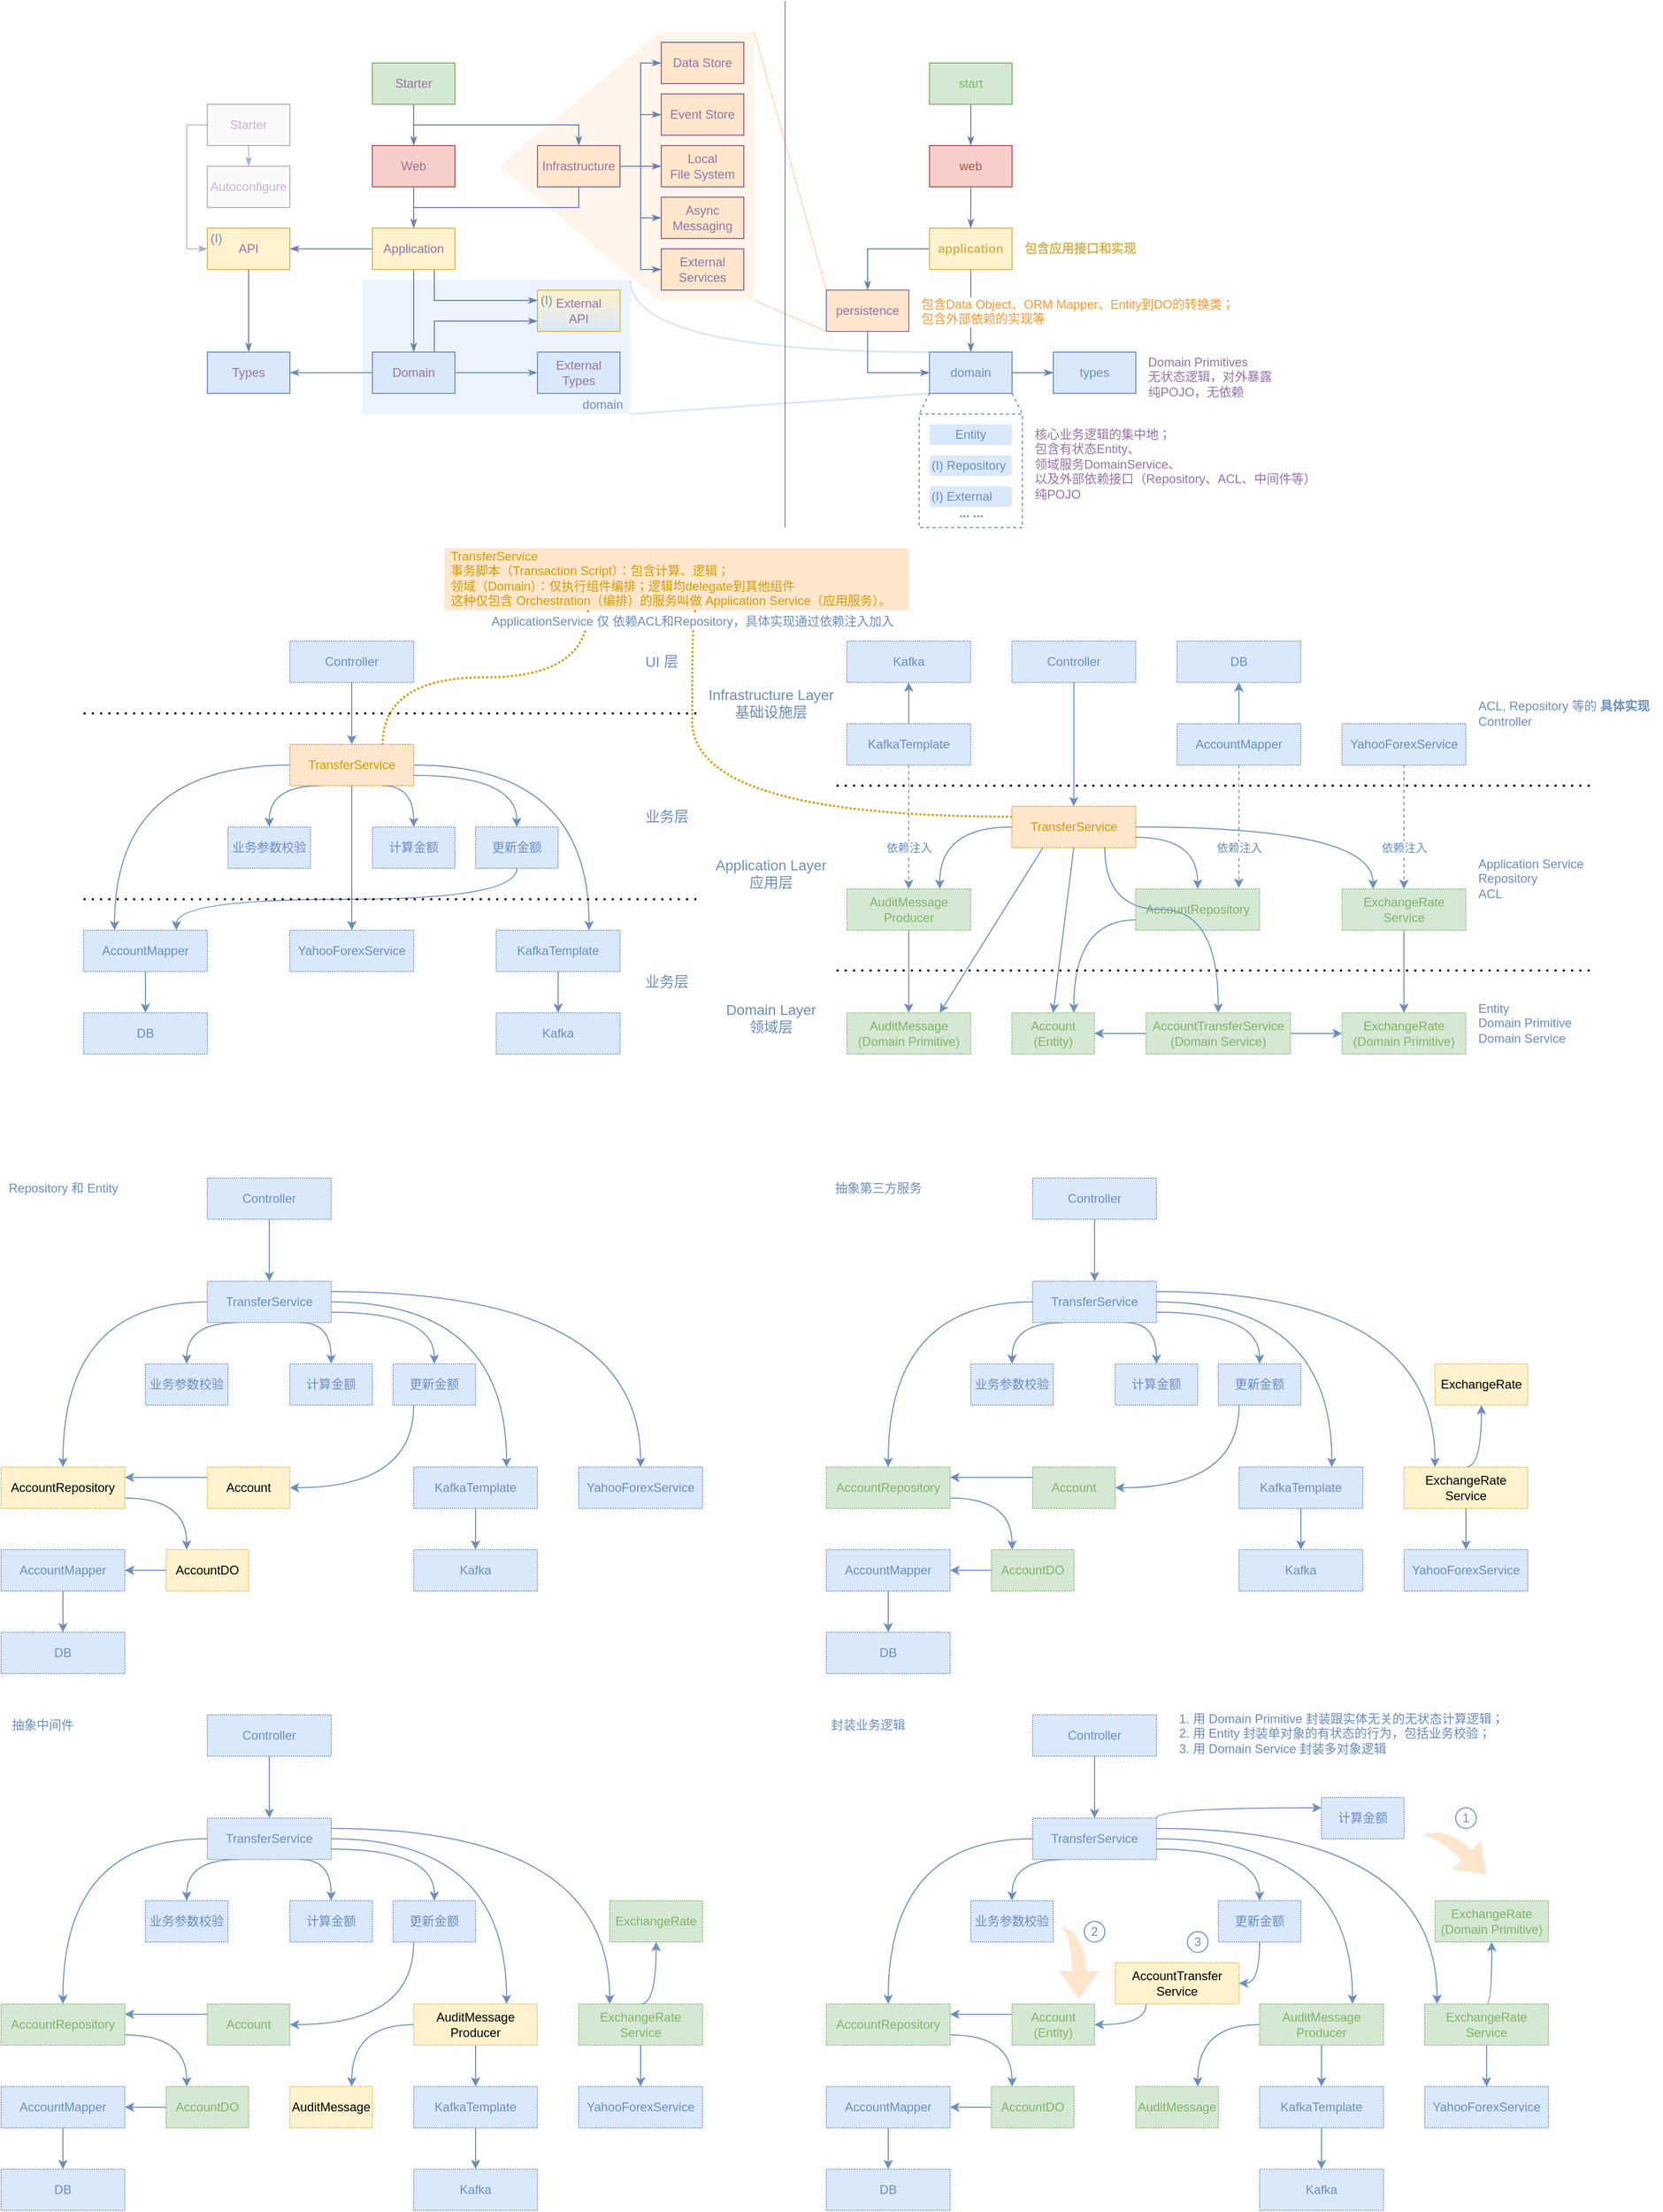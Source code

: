 <mxfile version="13.5.5" type="github">
  <diagram id="HGR84DPYoryr4UejDbrn" name="Page-1">
    <mxGraphModel dx="2066" dy="1154" grid="1" gridSize="10" guides="1" tooltips="1" connect="1" arrows="1" fold="1" page="1" pageScale="1" pageWidth="850" pageHeight="1100" math="0" shadow="0">
      <root>
        <mxCell id="0" />
        <mxCell id="1" parent="0" />
        <mxCell id="Rx8_rTDr1uG7aBfj7MTM-19" value="" style="verticalLabelPosition=bottom;verticalAlign=top;html=1;shape=offPageConnector;rounded=0;size=0.628;glass=0;dashed=1;dashPattern=1 1;fontColor=#6C8EBF;align=right;rotation=90;fillColor=#FFE6CC;strokeColor=none;opacity=40;" vertex="1" parent="1">
          <mxGeometry x="556.25" y="56.25" width="260" height="247.5" as="geometry" />
        </mxCell>
        <mxCell id="Rx8_rTDr1uG7aBfj7MTM-13" style="edgeStyle=orthogonalEdgeStyle;orthogonalLoop=1;jettySize=auto;html=1;exitX=1;exitY=0;exitDx=0;exitDy=0;entryX=0;entryY=0;entryDx=0;entryDy=0;endArrow=none;endFill=0;fontColor=#6C8EBF;curved=1;strokeColor=#DAE8FC;fontStyle=1;strokeWidth=2;" edge="1" parent="1" source="Rx8_rTDr1uG7aBfj7MTM-11" target="f-NZzgFDiCujEd77ImA0-5">
          <mxGeometry relative="1" as="geometry">
            <Array as="points">
              <mxPoint x="690" y="360" />
            </Array>
          </mxGeometry>
        </mxCell>
        <mxCell id="Rx8_rTDr1uG7aBfj7MTM-11" value="domain" style="rounded=0;whiteSpace=wrap;html=1;shadow=0;glass=0;comic=0;labelBackgroundColor=none;strokeWidth=1;fillColor=#dae8fc;fontFamily=Helvetica;fontSize=12;align=right;verticalAlign=bottom;dashed=1;dashPattern=1 1;spacingRight=5;strokeColor=none;opacity=50;fontColor=#6C8EBF;" vertex="1" parent="1">
          <mxGeometry x="430" y="290" width="260" height="130" as="geometry" />
        </mxCell>
        <mxCell id="Rx8_rTDr1uG7aBfj7MTM-2" value="" style="rounded=0;whiteSpace=wrap;html=1;fillColor=none;dashed=1;strokeColor=#6C8EBF;" vertex="1" parent="1">
          <mxGeometry x="970" y="420" width="100" height="110" as="geometry" />
        </mxCell>
        <mxCell id="f-NZzgFDiCujEd77ImA0-1" style="edgeStyle=orthogonalEdgeStyle;rounded=0;comic=0;jumpStyle=arc;jumpSize=6;html=1;labelBackgroundColor=#ffffff;startArrow=none;startFill=0;endArrow=classicThin;endFill=1;endSize=6;jettySize=auto;orthogonalLoop=1;strokeColor=#6881B3;strokeWidth=1;fillColor=none;fontFamily=Helvetica;fontSize=12;fontColor=#9673A6;" parent="1" source="f-NZzgFDiCujEd77ImA0-3" target="f-NZzgFDiCujEd77ImA0-7" edge="1">
          <mxGeometry relative="1" as="geometry" />
        </mxCell>
        <mxCell id="f-NZzgFDiCujEd77ImA0-2" style="edgeStyle=orthogonalEdgeStyle;rounded=0;comic=0;jumpStyle=arc;jumpSize=6;html=1;entryX=0.5;entryY=0;labelBackgroundColor=#ffffff;startArrow=none;startFill=0;endArrow=classicThin;endFill=1;endSize=6;jettySize=auto;orthogonalLoop=1;strokeColor=#6881B3;strokeWidth=1;fillColor=none;fontFamily=Helvetica;fontSize=12;fontColor=#9673A6;" parent="1" source="f-NZzgFDiCujEd77ImA0-3" target="f-NZzgFDiCujEd77ImA0-5" edge="1">
          <mxGeometry relative="1" as="geometry" />
        </mxCell>
        <mxCell id="f-NZzgFDiCujEd77ImA0-3" value="a&lt;span&gt;pplication&lt;/span&gt;" style="rounded=0;whiteSpace=wrap;html=1;shadow=0;glass=0;comic=0;labelBackgroundColor=none;strokeColor=#d6b656;strokeWidth=1;fillColor=#fff2cc;fontFamily=Helvetica;fontSize=12;align=center;fontColor=#D6B656;fontStyle=1" parent="1" vertex="1">
          <mxGeometry x="980" y="240" width="80" height="40" as="geometry" />
        </mxCell>
        <mxCell id="f-NZzgFDiCujEd77ImA0-4" style="edgeStyle=orthogonalEdgeStyle;rounded=0;comic=0;jumpStyle=arc;jumpSize=6;html=1;labelBackgroundColor=#ffffff;startArrow=none;startFill=0;endArrow=classicThin;endFill=1;endSize=6;jettySize=auto;orthogonalLoop=1;strokeColor=#6881B3;strokeWidth=1;fillColor=none;fontFamily=Helvetica;fontSize=12;fontColor=#9673A6;" parent="1" source="f-NZzgFDiCujEd77ImA0-5" target="f-NZzgFDiCujEd77ImA0-10" edge="1">
          <mxGeometry relative="1" as="geometry" />
        </mxCell>
        <mxCell id="Rx8_rTDr1uG7aBfj7MTM-15" style="orthogonalLoop=1;jettySize=auto;html=1;exitX=0;exitY=1;exitDx=0;exitDy=0;entryX=1;entryY=1;entryDx=0;entryDy=0;endArrow=none;endFill=0;fontColor=#6C8EBF;strokeColor=#DAE8FC;fontStyle=1;strokeWidth=2;" edge="1" parent="1" source="f-NZzgFDiCujEd77ImA0-5" target="Rx8_rTDr1uG7aBfj7MTM-11">
          <mxGeometry relative="1" as="geometry" />
        </mxCell>
        <mxCell id="f-NZzgFDiCujEd77ImA0-5" value="domain" style="rounded=0;whiteSpace=wrap;html=1;shadow=0;glass=0;comic=0;labelBackgroundColor=none;strokeColor=#6c8ebf;strokeWidth=1;fillColor=#dae8fc;fontFamily=Helvetica;fontSize=12;align=center;fontColor=#6C8EBF;" parent="1" vertex="1">
          <mxGeometry x="980" y="360" width="80" height="40" as="geometry" />
        </mxCell>
        <mxCell id="f-NZzgFDiCujEd77ImA0-6" style="edgeStyle=orthogonalEdgeStyle;rounded=0;comic=0;jumpStyle=arc;jumpSize=6;html=1;labelBackgroundColor=#ffffff;startArrow=none;startFill=0;endArrow=classicThin;endFill=1;endSize=6;jettySize=auto;orthogonalLoop=1;strokeColor=#6881B3;strokeWidth=1;fillColor=none;fontFamily=Helvetica;fontSize=12;fontColor=#9673A6;exitX=0.5;exitY=1;" parent="1" source="f-NZzgFDiCujEd77ImA0-7" edge="1">
          <mxGeometry relative="1" as="geometry">
            <mxPoint x="980" y="380" as="targetPoint" />
            <Array as="points">
              <mxPoint x="920" y="380" />
            </Array>
          </mxGeometry>
        </mxCell>
        <mxCell id="Rx8_rTDr1uG7aBfj7MTM-22" style="edgeStyle=none;orthogonalLoop=1;jettySize=auto;html=1;exitX=0;exitY=1;exitDx=0;exitDy=0;entryX=1;entryY=0;entryDx=0;entryDy=0;dashed=1;endArrow=none;endFill=0;fontColor=#6C8EBF;dashPattern=1 1;strokeWidth=1;strokeColor=#FFB366;" edge="1" parent="1" source="f-NZzgFDiCujEd77ImA0-7" target="Rx8_rTDr1uG7aBfj7MTM-19">
          <mxGeometry relative="1" as="geometry" />
        </mxCell>
        <mxCell id="f-NZzgFDiCujEd77ImA0-7" value="persistence" style="rounded=0;whiteSpace=wrap;html=1;shadow=0;glass=0;comic=0;labelBackgroundColor=none;strokeColor=#9673A6;strokeWidth=1;fontFamily=Helvetica;fontSize=12;fontColor=#9673A6;align=center;fillColor=#FFE6CC;" parent="1" vertex="1">
          <mxGeometry x="880" y="300" width="80" height="40" as="geometry" />
        </mxCell>
        <mxCell id="f-NZzgFDiCujEd77ImA0-8" style="edgeStyle=orthogonalEdgeStyle;rounded=0;comic=0;jumpStyle=arc;jumpSize=6;html=1;labelBackgroundColor=#ffffff;startArrow=none;startFill=0;endArrow=classicThin;endFill=1;endSize=6;jettySize=auto;orthogonalLoop=1;strokeColor=#6881B3;strokeWidth=1;fillColor=none;fontFamily=Helvetica;fontSize=12;fontColor=#9673A6;" parent="1" source="f-NZzgFDiCujEd77ImA0-9" target="f-NZzgFDiCujEd77ImA0-12" edge="1">
          <mxGeometry relative="1" as="geometry" />
        </mxCell>
        <mxCell id="f-NZzgFDiCujEd77ImA0-9" value="start" style="rounded=0;whiteSpace=wrap;html=1;shadow=0;glass=0;comic=0;labelBackgroundColor=none;strokeColor=#82b366;strokeWidth=1;fillColor=#d5e8d4;fontFamily=Helvetica;fontSize=12;align=center;fontColor=#82B366;" parent="1" vertex="1">
          <mxGeometry x="980" y="80" width="80" height="40" as="geometry" />
        </mxCell>
        <mxCell id="f-NZzgFDiCujEd77ImA0-10" value="types" style="rounded=0;whiteSpace=wrap;html=1;shadow=0;glass=0;comic=0;labelBackgroundColor=none;strokeColor=#6c8ebf;strokeWidth=1;fillColor=#dae8fc;fontFamily=Helvetica;fontSize=12;align=center;fontColor=#6C8EBF;" parent="1" vertex="1">
          <mxGeometry x="1100" y="360" width="80" height="40" as="geometry" />
        </mxCell>
        <mxCell id="f-NZzgFDiCujEd77ImA0-11" style="edgeStyle=orthogonalEdgeStyle;rounded=0;comic=0;jumpStyle=arc;jumpSize=6;html=1;entryX=0.5;entryY=0;labelBackgroundColor=#ffffff;startArrow=none;startFill=0;endArrow=classicThin;endFill=1;endSize=6;jettySize=auto;orthogonalLoop=1;strokeColor=#6881B3;strokeWidth=1;fillColor=none;fontFamily=Helvetica;fontSize=12;fontColor=#9673A6;" parent="1" source="f-NZzgFDiCujEd77ImA0-12" target="f-NZzgFDiCujEd77ImA0-3" edge="1">
          <mxGeometry relative="1" as="geometry" />
        </mxCell>
        <mxCell id="f-NZzgFDiCujEd77ImA0-12" value="web" style="rounded=0;whiteSpace=wrap;html=1;shadow=0;glass=0;comic=0;labelBackgroundColor=none;strokeColor=#b85450;strokeWidth=1;fillColor=#f8cecc;fontFamily=Helvetica;fontSize=12;align=center;fontColor=#B85450;" parent="1" vertex="1">
          <mxGeometry x="980" y="160" width="80" height="40" as="geometry" />
        </mxCell>
        <mxCell id="f-NZzgFDiCujEd77ImA0-13" style="edgeStyle=orthogonalEdgeStyle;rounded=0;comic=0;jumpStyle=arc;jumpSize=6;html=1;entryX=0.5;entryY=0;labelBackgroundColor=#ffffff;startArrow=none;startFill=0;endArrow=classicThin;endFill=1;endSize=6;jettySize=auto;orthogonalLoop=1;strokeColor=#6881B3;strokeWidth=1;fillColor=none;fontFamily=Helvetica;fontSize=12;fontColor=#9673A6;" parent="1" source="f-NZzgFDiCujEd77ImA0-15" target="f-NZzgFDiCujEd77ImA0-17" edge="1">
          <mxGeometry relative="1" as="geometry" />
        </mxCell>
        <mxCell id="f-NZzgFDiCujEd77ImA0-14" style="edgeStyle=orthogonalEdgeStyle;rounded=0;comic=0;jumpStyle=arc;jumpSize=6;html=1;entryX=0.5;entryY=0;labelBackgroundColor=#ffffff;startArrow=none;startFill=0;endArrow=classicThin;endFill=1;endSize=6;jettySize=auto;orthogonalLoop=1;strokeColor=#6881B3;strokeWidth=1;fillColor=none;fontFamily=Helvetica;fontSize=12;fontColor=#9673A6;entryDx=0;entryDy=0;" parent="1" source="f-NZzgFDiCujEd77ImA0-15" target="f-NZzgFDiCujEd77ImA0-24" edge="1">
          <mxGeometry relative="1" as="geometry">
            <Array as="points">
              <mxPoint x="480" y="140" />
              <mxPoint x="640" y="140" />
            </Array>
          </mxGeometry>
        </mxCell>
        <mxCell id="f-NZzgFDiCujEd77ImA0-15" value="Starter" style="rounded=0;whiteSpace=wrap;html=1;shadow=0;glass=0;comic=0;labelBackgroundColor=none;strokeColor=#82b366;strokeWidth=1;fillColor=#d5e8d4;fontFamily=Helvetica;fontSize=12;fontColor=#9673A6;align=center;gradientColor=none;" parent="1" vertex="1">
          <mxGeometry x="440" y="80" width="80" height="40" as="geometry" />
        </mxCell>
        <mxCell id="f-NZzgFDiCujEd77ImA0-16" style="edgeStyle=orthogonalEdgeStyle;rounded=0;comic=0;jumpStyle=arc;jumpSize=6;html=1;entryX=0.5;entryY=0;labelBackgroundColor=#ffffff;startArrow=none;startFill=0;endArrow=classicThin;endFill=1;endSize=6;jettySize=auto;orthogonalLoop=1;strokeColor=#6881B3;strokeWidth=1;fillColor=none;fontFamily=Helvetica;fontSize=12;fontColor=#9673A6;" parent="1" source="f-NZzgFDiCujEd77ImA0-17" target="f-NZzgFDiCujEd77ImA0-33" edge="1">
          <mxGeometry relative="1" as="geometry" />
        </mxCell>
        <mxCell id="f-NZzgFDiCujEd77ImA0-17" value="Web" style="rounded=0;whiteSpace=wrap;html=1;shadow=0;glass=0;comic=0;labelBackgroundColor=none;strokeColor=#b85450;strokeWidth=1;fillColor=#f8cecc;fontFamily=Helvetica;fontSize=12;fontColor=#9673A6;align=center;" parent="1" vertex="1">
          <mxGeometry x="440" y="160" width="80" height="40" as="geometry" />
        </mxCell>
        <mxCell id="f-NZzgFDiCujEd77ImA0-18" style="edgeStyle=orthogonalEdgeStyle;rounded=0;comic=0;jumpStyle=arc;jumpSize=6;html=1;labelBackgroundColor=#ffffff;startArrow=none;startFill=0;endArrow=classicThin;endFill=1;endSize=6;jettySize=auto;orthogonalLoop=1;strokeColor=#6881B3;strokeWidth=1;fillColor=none;fontFamily=Helvetica;fontSize=12;fontColor=#9673A6;exitX=0.5;exitY=1;exitDx=0;exitDy=0;" parent="1" source="f-NZzgFDiCujEd77ImA0-24" edge="1">
          <mxGeometry relative="1" as="geometry">
            <mxPoint x="480" y="240" as="targetPoint" />
            <Array as="points">
              <mxPoint x="640" y="220" />
              <mxPoint x="480" y="220" />
            </Array>
            <mxPoint x="650" y="220" as="sourcePoint" />
          </mxGeometry>
        </mxCell>
        <mxCell id="f-NZzgFDiCujEd77ImA0-19" style="edgeStyle=orthogonalEdgeStyle;rounded=0;comic=0;jumpStyle=arc;jumpSize=6;html=1;labelBackgroundColor=#ffffff;startArrow=none;startFill=0;endArrow=classicThin;endFill=1;endSize=6;jettySize=auto;orthogonalLoop=1;strokeColor=#6881B3;strokeWidth=1;fillColor=none;fontFamily=Helvetica;fontSize=12;fontColor=#9673A6;" parent="1" source="f-NZzgFDiCujEd77ImA0-24" target="f-NZzgFDiCujEd77ImA0-25" edge="1">
          <mxGeometry relative="1" as="geometry" />
        </mxCell>
        <mxCell id="f-NZzgFDiCujEd77ImA0-20" style="edgeStyle=orthogonalEdgeStyle;rounded=0;comic=0;jumpStyle=arc;jumpSize=6;html=1;entryX=0;entryY=0.5;labelBackgroundColor=#ffffff;startArrow=none;startFill=0;endArrow=classicThin;endFill=1;endSize=6;jettySize=auto;orthogonalLoop=1;strokeColor=#6881B3;strokeWidth=1;fillColor=none;fontFamily=Helvetica;fontSize=12;fontColor=#9673A6;" parent="1" source="f-NZzgFDiCujEd77ImA0-24" target="f-NZzgFDiCujEd77ImA0-26" edge="1">
          <mxGeometry relative="1" as="geometry">
            <Array as="points">
              <mxPoint x="700" y="180" />
              <mxPoint x="700" y="130" />
            </Array>
          </mxGeometry>
        </mxCell>
        <mxCell id="f-NZzgFDiCujEd77ImA0-21" style="edgeStyle=orthogonalEdgeStyle;rounded=0;comic=0;jumpStyle=arc;jumpSize=6;html=1;entryX=0;entryY=0.5;labelBackgroundColor=#ffffff;startArrow=none;startFill=0;endArrow=classicThin;endFill=1;endSize=6;jettySize=auto;orthogonalLoop=1;strokeColor=#6881B3;strokeWidth=1;fillColor=none;fontFamily=Helvetica;fontSize=12;fontColor=#9673A6;" parent="1" source="f-NZzgFDiCujEd77ImA0-24" target="f-NZzgFDiCujEd77ImA0-27" edge="1">
          <mxGeometry relative="1" as="geometry" />
        </mxCell>
        <mxCell id="f-NZzgFDiCujEd77ImA0-22" style="edgeStyle=orthogonalEdgeStyle;rounded=0;comic=0;jumpStyle=arc;jumpSize=6;html=1;entryX=0;entryY=0.5;labelBackgroundColor=#ffffff;startArrow=none;startFill=0;endArrow=classicThin;endFill=1;endSize=6;jettySize=auto;orthogonalLoop=1;strokeColor=#6881B3;strokeWidth=1;fillColor=none;fontFamily=Helvetica;fontSize=12;fontColor=#9673A6;" parent="1" source="f-NZzgFDiCujEd77ImA0-24" target="f-NZzgFDiCujEd77ImA0-28" edge="1">
          <mxGeometry relative="1" as="geometry" />
        </mxCell>
        <mxCell id="f-NZzgFDiCujEd77ImA0-23" style="edgeStyle=orthogonalEdgeStyle;rounded=0;comic=0;jumpStyle=arc;jumpSize=6;html=1;entryX=0;entryY=0.5;labelBackgroundColor=#ffffff;startArrow=none;startFill=0;endArrow=classicThin;endFill=1;endSize=6;jettySize=auto;orthogonalLoop=1;strokeColor=#6881B3;strokeWidth=1;fillColor=none;fontFamily=Helvetica;fontSize=12;fontColor=#9673A6;" parent="1" source="f-NZzgFDiCujEd77ImA0-24" target="f-NZzgFDiCujEd77ImA0-29" edge="1">
          <mxGeometry relative="1" as="geometry" />
        </mxCell>
        <mxCell id="f-NZzgFDiCujEd77ImA0-24" value="Infrastructure" style="rounded=0;whiteSpace=wrap;html=1;shadow=0;glass=0;comic=0;labelBackgroundColor=none;strokeColor=#996185;strokeWidth=1;fillColor=#FFE6CC;fontFamily=Helvetica;fontSize=12;fontColor=#9673A6;align=center;gradientColor=none;" parent="1" vertex="1">
          <mxGeometry x="600" y="160" width="80" height="40" as="geometry" />
        </mxCell>
        <mxCell id="f-NZzgFDiCujEd77ImA0-25" value="Local&lt;div&gt;File System&lt;/div&gt;" style="rounded=0;whiteSpace=wrap;html=1;shadow=0;glass=0;comic=0;labelBackgroundColor=none;strokeColor=#996185;strokeWidth=1;fillColor=#FFE6CC;fontFamily=Helvetica;fontSize=12;fontColor=#9673A6;align=center;gradientColor=none;" parent="1" vertex="1">
          <mxGeometry x="720" y="160" width="80" height="40" as="geometry" />
        </mxCell>
        <mxCell id="f-NZzgFDiCujEd77ImA0-26" value="Event Store" style="rounded=0;whiteSpace=wrap;html=1;shadow=0;glass=0;comic=0;labelBackgroundColor=none;strokeColor=#996185;strokeWidth=1;fillColor=#FFE6CC;fontFamily=Helvetica;fontSize=12;fontColor=#9673A6;align=center;gradientColor=none;" parent="1" vertex="1">
          <mxGeometry x="720" y="110" width="80" height="40" as="geometry" />
        </mxCell>
        <mxCell id="f-NZzgFDiCujEd77ImA0-27" value="Data Store" style="rounded=0;whiteSpace=wrap;html=1;shadow=0;glass=0;comic=0;labelBackgroundColor=none;strokeColor=#996185;strokeWidth=1;fillColor=#FFE6CC;fontFamily=Helvetica;fontSize=12;fontColor=#9673A6;align=center;gradientColor=none;" parent="1" vertex="1">
          <mxGeometry x="720" y="60" width="80" height="40" as="geometry" />
        </mxCell>
        <mxCell id="f-NZzgFDiCujEd77ImA0-28" value="Async&lt;div&gt;Messaging&lt;/div&gt;" style="rounded=0;whiteSpace=wrap;html=1;shadow=0;glass=0;comic=0;labelBackgroundColor=none;strokeColor=#996185;strokeWidth=1;fillColor=#FFE6CC;fontFamily=Helvetica;fontSize=12;fontColor=#9673A6;align=center;gradientColor=none;" parent="1" vertex="1">
          <mxGeometry x="720" y="210" width="80" height="40" as="geometry" />
        </mxCell>
        <mxCell id="f-NZzgFDiCujEd77ImA0-29" value="External&lt;div&gt;Services&lt;/div&gt;" style="rounded=0;whiteSpace=wrap;html=1;shadow=0;glass=0;comic=0;labelBackgroundColor=none;strokeColor=#996185;strokeWidth=1;fillColor=#FFE6CC;fontFamily=Helvetica;fontSize=12;fontColor=#9673A6;align=center;gradientColor=none;" parent="1" vertex="1">
          <mxGeometry x="720" y="260" width="80" height="40" as="geometry" />
        </mxCell>
        <mxCell id="f-NZzgFDiCujEd77ImA0-30" style="edgeStyle=orthogonalEdgeStyle;rounded=0;comic=0;jumpStyle=arc;jumpSize=6;html=1;entryX=0.5;entryY=0;labelBackgroundColor=#ffffff;startArrow=none;startFill=0;endArrow=classicThin;endFill=1;endSize=6;jettySize=auto;orthogonalLoop=1;strokeColor=#6881B3;strokeWidth=1;fillColor=none;fontFamily=Helvetica;fontSize=12;fontColor=#9673A6;" parent="1" source="f-NZzgFDiCujEd77ImA0-33" target="f-NZzgFDiCujEd77ImA0-37" edge="1">
          <mxGeometry relative="1" as="geometry" />
        </mxCell>
        <mxCell id="f-NZzgFDiCujEd77ImA0-31" style="edgeStyle=orthogonalEdgeStyle;rounded=0;comic=0;jumpStyle=arc;jumpSize=6;html=1;exitX=0.75;exitY=1;entryX=0;entryY=0.25;labelBackgroundColor=#ffffff;startArrow=none;startFill=0;endArrow=classicThin;endFill=1;endSize=6;jettySize=auto;orthogonalLoop=1;strokeColor=#6881B3;strokeWidth=1;fillColor=none;fontFamily=Helvetica;fontSize=12;fontColor=#9673A6;" parent="1" source="f-NZzgFDiCujEd77ImA0-33" target="f-NZzgFDiCujEd77ImA0-38" edge="1">
          <mxGeometry relative="1" as="geometry" />
        </mxCell>
        <mxCell id="f-NZzgFDiCujEd77ImA0-32" style="edgeStyle=orthogonalEdgeStyle;rounded=0;comic=0;jumpStyle=arc;jumpSize=6;html=1;entryX=1;entryY=0.5;labelBackgroundColor=#ffffff;startArrow=none;startFill=0;endArrow=classicThin;endFill=1;endSize=6;jettySize=auto;orthogonalLoop=1;strokeColor=#6881B3;strokeWidth=1;fillColor=none;fontFamily=Helvetica;fontSize=12;fontColor=#9673A6;" parent="1" source="f-NZzgFDiCujEd77ImA0-33" target="f-NZzgFDiCujEd77ImA0-42" edge="1">
          <mxGeometry relative="1" as="geometry" />
        </mxCell>
        <mxCell id="f-NZzgFDiCujEd77ImA0-33" value="Application" style="rounded=0;whiteSpace=wrap;html=1;shadow=0;glass=0;comic=0;labelBackgroundColor=none;strokeColor=#d6b656;strokeWidth=1;fillColor=#fff2cc;fontFamily=Helvetica;fontSize=12;fontColor=#9673A6;align=center;" parent="1" vertex="1">
          <mxGeometry x="440" y="240" width="80" height="40" as="geometry" />
        </mxCell>
        <mxCell id="f-NZzgFDiCujEd77ImA0-34" style="edgeStyle=orthogonalEdgeStyle;rounded=0;comic=0;jumpStyle=arc;jumpSize=6;html=1;entryX=0;entryY=0.75;labelBackgroundColor=#ffffff;startArrow=none;startFill=0;endArrow=classicThin;endFill=1;endSize=6;jettySize=auto;orthogonalLoop=1;strokeColor=#6881B3;strokeWidth=1;fillColor=none;fontFamily=Helvetica;fontSize=12;fontColor=#9673A6;" parent="1" source="f-NZzgFDiCujEd77ImA0-37" target="f-NZzgFDiCujEd77ImA0-38" edge="1">
          <mxGeometry relative="1" as="geometry">
            <Array as="points">
              <mxPoint x="500" y="330" />
            </Array>
          </mxGeometry>
        </mxCell>
        <mxCell id="f-NZzgFDiCujEd77ImA0-35" style="edgeStyle=orthogonalEdgeStyle;rounded=0;comic=0;jumpStyle=arc;jumpSize=6;html=1;entryX=0;entryY=0.5;labelBackgroundColor=#ffffff;startArrow=none;startFill=0;endArrow=classicThin;endFill=1;endSize=6;jettySize=auto;orthogonalLoop=1;strokeColor=#6c8ebf;strokeWidth=1;fillColor=#dae8fc;fontFamily=Helvetica;fontSize=12;fontColor=#9673A6;" parent="1" source="f-NZzgFDiCujEd77ImA0-37" target="f-NZzgFDiCujEd77ImA0-39" edge="1">
          <mxGeometry relative="1" as="geometry" />
        </mxCell>
        <mxCell id="f-NZzgFDiCujEd77ImA0-36" style="edgeStyle=orthogonalEdgeStyle;rounded=0;comic=0;jumpStyle=arc;jumpSize=6;html=1;entryX=1;entryY=0.5;labelBackgroundColor=#ffffff;startArrow=none;startFill=0;endArrow=classicThin;endFill=1;endSize=6;jettySize=auto;orthogonalLoop=1;strokeColor=#6c8ebf;strokeWidth=1;fillColor=#dae8fc;fontFamily=Helvetica;fontSize=12;fontColor=#9673A6;" parent="1" source="f-NZzgFDiCujEd77ImA0-37" target="f-NZzgFDiCujEd77ImA0-40" edge="1">
          <mxGeometry relative="1" as="geometry" />
        </mxCell>
        <mxCell id="Rx8_rTDr1uG7aBfj7MTM-5" style="rounded=0;orthogonalLoop=1;jettySize=auto;html=1;exitX=1;exitY=1;exitDx=0;exitDy=0;entryX=1;entryY=0;entryDx=0;entryDy=0;fontColor=#6C8EBF;dashed=1;endArrow=none;endFill=0;strokeColor=#6C8EBF;" edge="1" parent="1" target="Rx8_rTDr1uG7aBfj7MTM-2">
          <mxGeometry relative="1" as="geometry">
            <mxPoint x="1060" y="400" as="sourcePoint" />
          </mxGeometry>
        </mxCell>
        <mxCell id="Rx8_rTDr1uG7aBfj7MTM-6" style="rounded=0;orthogonalLoop=1;jettySize=auto;html=1;exitX=0;exitY=1;exitDx=0;exitDy=0;entryX=0;entryY=0;entryDx=0;entryDy=0;fontColor=#6C8EBF;dashed=1;endArrow=none;endFill=0;strokeColor=#6C8EBF;" edge="1" parent="1" target="Rx8_rTDr1uG7aBfj7MTM-2">
          <mxGeometry relative="1" as="geometry">
            <mxPoint x="980" y="400" as="sourcePoint" />
          </mxGeometry>
        </mxCell>
        <mxCell id="f-NZzgFDiCujEd77ImA0-37" value="Domain" style="rounded=0;whiteSpace=wrap;html=1;shadow=0;glass=0;comic=0;labelBackgroundColor=none;strokeColor=#6c8ebf;strokeWidth=1;fillColor=#dae8fc;fontFamily=Helvetica;fontSize=12;fontColor=#9673A6;align=center;sketch=0;" parent="1" vertex="1">
          <mxGeometry x="440" y="360" width="80" height="40" as="geometry" />
        </mxCell>
        <mxCell id="f-NZzgFDiCujEd77ImA0-38" value="External&lt;div&gt;API&lt;/div&gt;" style="rounded=0;whiteSpace=wrap;html=1;shadow=0;glass=0;comic=0;labelBackgroundColor=none;strokeColor=#d6b656;strokeWidth=1;fillColor=#fff2cc;fontFamily=Helvetica;fontSize=12;fontColor=#9673A6;align=center;gradientColor=#DAE8FC;" parent="1" vertex="1">
          <mxGeometry x="600" y="300" width="80" height="40" as="geometry" />
        </mxCell>
        <mxCell id="f-NZzgFDiCujEd77ImA0-39" value="External&lt;div&gt;Types&lt;/div&gt;" style="rounded=0;whiteSpace=wrap;html=1;shadow=0;glass=0;comic=0;labelBackgroundColor=none;strokeColor=#6c8ebf;strokeWidth=1;fillColor=#dae8fc;fontFamily=Helvetica;fontSize=12;fontColor=#9673A6;align=center;" parent="1" vertex="1">
          <mxGeometry x="600" y="360" width="80" height="40" as="geometry" />
        </mxCell>
        <mxCell id="f-NZzgFDiCujEd77ImA0-40" value="Types" style="rounded=0;whiteSpace=wrap;html=1;shadow=0;glass=0;comic=0;labelBackgroundColor=none;strokeColor=#6c8ebf;strokeWidth=1;fillColor=#dae8fc;fontFamily=Helvetica;fontSize=12;fontColor=#9673A6;align=center;sketch=0;" parent="1" vertex="1">
          <mxGeometry x="280" y="360" width="80" height="40" as="geometry" />
        </mxCell>
        <mxCell id="f-NZzgFDiCujEd77ImA0-41" style="edgeStyle=orthogonalEdgeStyle;rounded=0;comic=0;jumpStyle=arc;jumpSize=6;html=1;entryX=0.5;entryY=0;labelBackgroundColor=#ffffff;startArrow=none;startFill=0;endArrow=classicThin;endFill=1;endSize=6;jettySize=auto;orthogonalLoop=1;strokeColor=#6881B3;strokeWidth=1;fillColor=none;fontFamily=Helvetica;fontSize=12;fontColor=#9673A6;" parent="1" source="f-NZzgFDiCujEd77ImA0-42" target="f-NZzgFDiCujEd77ImA0-40" edge="1">
          <mxGeometry relative="1" as="geometry" />
        </mxCell>
        <mxCell id="f-NZzgFDiCujEd77ImA0-42" value="API" style="rounded=0;whiteSpace=wrap;html=1;shadow=0;glass=0;comic=0;labelBackgroundColor=none;strokeColor=#d6b656;strokeWidth=1;fillColor=#fff2cc;fontFamily=Helvetica;fontSize=12;fontColor=#9673A6;align=center;" parent="1" vertex="1">
          <mxGeometry x="280" y="240" width="80" height="40" as="geometry" />
        </mxCell>
        <mxCell id="f-NZzgFDiCujEd77ImA0-43" value="Autoconfigure" style="rounded=0;whiteSpace=wrap;html=1;shadow=0;glass=0;comic=0;labelBackgroundColor=none;strokeColor=#666666;strokeWidth=1;fillColor=#f5f5f5;fontFamily=Helvetica;fontSize=12;fontColor=#9673A6;align=center;textOpacity=50;opacity=50;gradientColor=none;" parent="1" vertex="1">
          <mxGeometry x="280" y="180" width="80" height="40" as="geometry" />
        </mxCell>
        <mxCell id="f-NZzgFDiCujEd77ImA0-44" style="edgeStyle=orthogonalEdgeStyle;rounded=0;comic=0;jumpStyle=arc;jumpSize=6;html=1;exitX=0.5;exitY=1;entryX=0.5;entryY=0;labelBackgroundColor=#ffffff;startArrow=none;startFill=0;endArrow=classicThin;endFill=1;endSize=6;jettySize=auto;orthogonalLoop=1;strokeColor=#6881B3;strokeWidth=1;fillColor=none;fontFamily=Helvetica;fontSize=12;fontColor=#9673A6;opacity=50;" parent="1" source="f-NZzgFDiCujEd77ImA0-46" target="f-NZzgFDiCujEd77ImA0-43" edge="1">
          <mxGeometry relative="1" as="geometry" />
        </mxCell>
        <mxCell id="f-NZzgFDiCujEd77ImA0-45" style="edgeStyle=orthogonalEdgeStyle;rounded=0;comic=0;jumpStyle=arc;jumpSize=6;html=1;entryX=0;entryY=0.5;labelBackgroundColor=#ffffff;startArrow=none;startFill=0;endArrow=classicThin;endFill=1;endSize=6;jettySize=auto;orthogonalLoop=1;strokeColor=#6881B3;strokeWidth=1;fillColor=none;fontFamily=Helvetica;fontSize=12;fontColor=#9673A6;opacity=50;" parent="1" source="f-NZzgFDiCujEd77ImA0-46" target="f-NZzgFDiCujEd77ImA0-42" edge="1">
          <mxGeometry relative="1" as="geometry">
            <Array as="points">
              <mxPoint x="260" y="140" />
              <mxPoint x="260" y="260" />
            </Array>
          </mxGeometry>
        </mxCell>
        <mxCell id="f-NZzgFDiCujEd77ImA0-46" value="Starter" style="rounded=0;whiteSpace=wrap;html=1;shadow=0;glass=0;comic=0;labelBackgroundColor=none;strokeColor=#666666;strokeWidth=1;fillColor=#f5f5f5;fontFamily=Helvetica;fontSize=12;fontColor=#9673A6;align=center;textOpacity=50;opacity=50;gradientColor=none;" parent="1" vertex="1">
          <mxGeometry x="280" y="120" width="80" height="40" as="geometry" />
        </mxCell>
        <mxCell id="f-NZzgFDiCujEd77ImA0-47" value="Domain Primitives&lt;div&gt;无状态逻辑，对外暴露&lt;/div&gt;&lt;div&gt;纯POJO，无依赖&lt;/div&gt;" style="text;html=1;resizable=0;points=[];autosize=1;align=left;verticalAlign=top;spacingTop=-4;fontSize=12;fontFamily=Helvetica;fontColor=#9673A6;" parent="1" vertex="1">
          <mxGeometry x="1190" y="360" width="140" height="40" as="geometry" />
        </mxCell>
        <mxCell id="f-NZzgFDiCujEd77ImA0-48" value="核心业务逻辑的集中地；&lt;div&gt;包含有状态Entity、&lt;/div&gt;&lt;div&gt;领域服务DomainService、&lt;/div&gt;&lt;div&gt;以及外部依赖接口（Repository、ACL、中间件等）&lt;/div&gt;&lt;div&gt;纯POJO&lt;/div&gt;" style="text;html=1;resizable=0;points=[];autosize=1;align=left;verticalAlign=top;spacingTop=-4;fontSize=12;fontFamily=Helvetica;fontColor=#9673A6;" parent="1" vertex="1">
          <mxGeometry x="1080" y="430" width="290" height="70" as="geometry" />
        </mxCell>
        <mxCell id="Rx8_rTDr1uG7aBfj7MTM-1" value="Entity" style="rounded=1;whiteSpace=wrap;html=1;fillColor=#dae8fc;fontColor=#6C8EBF;strokeColor=none;" vertex="1" parent="1">
          <mxGeometry x="980" y="430" width="80" height="20" as="geometry" />
        </mxCell>
        <mxCell id="Rx8_rTDr1uG7aBfj7MTM-3" value="(I) Repository" style="rounded=1;whiteSpace=wrap;html=1;fillColor=#dae8fc;fontColor=#6C8EBF;align=left;strokeColor=none;" vertex="1" parent="1">
          <mxGeometry x="980" y="460" width="80" height="20" as="geometry" />
        </mxCell>
        <mxCell id="Rx8_rTDr1uG7aBfj7MTM-4" value="(I)&amp;nbsp;External" style="rounded=1;whiteSpace=wrap;html=1;fillColor=#dae8fc;fontColor=#6C8EBF;align=left;strokeColor=none;" vertex="1" parent="1">
          <mxGeometry x="980" y="490" width="80" height="20" as="geometry" />
        </mxCell>
        <mxCell id="Rx8_rTDr1uG7aBfj7MTM-7" value="... ..." style="text;html=1;align=center;verticalAlign=middle;resizable=0;points=[];autosize=1;fontColor=#6C8EBF;fontStyle=1" vertex="1" parent="1">
          <mxGeometry x="1000" y="506" width="40" height="20" as="geometry" />
        </mxCell>
        <mxCell id="Rx8_rTDr1uG7aBfj7MTM-10" value="包含应用接口和实现" style="text;html=1;resizable=0;points=[];autosize=1;align=left;verticalAlign=top;spacingTop=-4;fontSize=12;fontFamily=Helvetica;fontColor=#D6B656;fontStyle=1" vertex="1" parent="1">
          <mxGeometry x="1070" y="250" width="120" height="20" as="geometry" />
        </mxCell>
        <mxCell id="Rx8_rTDr1uG7aBfj7MTM-21" style="orthogonalLoop=1;jettySize=auto;html=1;exitX=0;exitY=0;exitDx=0;exitDy=0;entryX=0;entryY=0;entryDx=0;entryDy=0;dashed=1;endArrow=none;endFill=0;fontColor=#6C8EBF;dashPattern=1 1;strokeWidth=1;strokeColor=#FFB366;" edge="1" parent="1" source="Rx8_rTDr1uG7aBfj7MTM-19" target="f-NZzgFDiCujEd77ImA0-7">
          <mxGeometry relative="1" as="geometry" />
        </mxCell>
        <mxCell id="Rx8_rTDr1uG7aBfj7MTM-23" value="" style="endArrow=none;html=1;strokeColor=#6C8EBF;fontColor=#6C8EBF;" edge="1" parent="1">
          <mxGeometry width="50" height="50" relative="1" as="geometry">
            <mxPoint x="840" y="530" as="sourcePoint" />
            <mxPoint x="840" y="20" as="targetPoint" />
          </mxGeometry>
        </mxCell>
        <mxCell id="Rx8_rTDr1uG7aBfj7MTM-26" value="&lt;span style=&quot;text-align: left&quot;&gt;(I)&amp;nbsp;&lt;/span&gt;" style="text;html=1;align=center;verticalAlign=middle;resizable=0;points=[];autosize=1;fontColor=#6C8EBF;" vertex="1" parent="1">
          <mxGeometry x="275" y="240" width="30" height="20" as="geometry" />
        </mxCell>
        <mxCell id="Rx8_rTDr1uG7aBfj7MTM-27" value="&lt;span style=&quot;text-align: left&quot;&gt;(I)&amp;nbsp;&lt;/span&gt;" style="text;html=1;align=center;verticalAlign=middle;resizable=0;points=[];autosize=1;fontColor=#6C8EBF;" vertex="1" parent="1">
          <mxGeometry x="595" y="300" width="30" height="20" as="geometry" />
        </mxCell>
        <mxCell id="Rx8_rTDr1uG7aBfj7MTM-28" value="包含Data Object、ORM Mapper、Entity到DO的转换类；&lt;br&gt;包含外部依赖的实现等" style="text;html=1;resizable=0;points=[];autosize=1;align=left;verticalAlign=top;spacingTop=-4;fontSize=12;fontFamily=Helvetica;fontColor=#FF9933;labelBackgroundColor=#ffffff;" vertex="1" parent="1">
          <mxGeometry x="970" y="303.75" width="320" height="30" as="geometry" />
        </mxCell>
        <mxCell id="Rx8_rTDr1uG7aBfj7MTM-39" value="" style="edgeStyle=orthogonalEdgeStyle;orthogonalLoop=1;jettySize=auto;html=1;endArrow=classic;endFill=1;strokeWidth=1;fontColor=#6C8EBF;strokeColor=#6C8EBF;curved=1;" edge="1" parent="1" source="Rx8_rTDr1uG7aBfj7MTM-29" target="Rx8_rTDr1uG7aBfj7MTM-30">
          <mxGeometry relative="1" as="geometry" />
        </mxCell>
        <mxCell id="Rx8_rTDr1uG7aBfj7MTM-29" value="Controller" style="rounded=0;whiteSpace=wrap;html=1;shadow=0;glass=0;dashed=1;dashPattern=1 1;labelBackgroundColor=none;sketch=0;strokeColor=#6c8ebf;fillColor=#dae8fc;align=center;fontColor=#6C8EBF;" vertex="1" parent="1">
          <mxGeometry x="360" y="640" width="120" height="40" as="geometry" />
        </mxCell>
        <mxCell id="Rx8_rTDr1uG7aBfj7MTM-40" style="edgeStyle=orthogonalEdgeStyle;orthogonalLoop=1;jettySize=auto;html=1;entryX=0.5;entryY=0;entryDx=0;entryDy=0;endArrow=classic;endFill=1;strokeColor=#6C8EBF;strokeWidth=1;fontColor=#6C8EBF;exitX=0.5;exitY=1;exitDx=0;exitDy=0;curved=1;" edge="1" parent="1" source="Rx8_rTDr1uG7aBfj7MTM-30" target="Rx8_rTDr1uG7aBfj7MTM-35">
          <mxGeometry relative="1" as="geometry" />
        </mxCell>
        <mxCell id="Rx8_rTDr1uG7aBfj7MTM-41" style="edgeStyle=orthogonalEdgeStyle;orthogonalLoop=1;jettySize=auto;html=1;exitX=0.75;exitY=1;exitDx=0;exitDy=0;entryX=0.5;entryY=0;entryDx=0;entryDy=0;endArrow=classic;endFill=1;strokeColor=#6C8EBF;strokeWidth=1;fontColor=#6C8EBF;curved=1;" edge="1" parent="1" source="Rx8_rTDr1uG7aBfj7MTM-30" target="Rx8_rTDr1uG7aBfj7MTM-31">
          <mxGeometry relative="1" as="geometry">
            <Array as="points">
              <mxPoint x="480" y="780" />
            </Array>
          </mxGeometry>
        </mxCell>
        <mxCell id="Rx8_rTDr1uG7aBfj7MTM-42" style="edgeStyle=orthogonalEdgeStyle;orthogonalLoop=1;jettySize=auto;html=1;entryX=0.5;entryY=0;entryDx=0;entryDy=0;endArrow=classic;endFill=1;strokeColor=#6C8EBF;strokeWidth=1;fontColor=#6C8EBF;curved=1;" edge="1" parent="1" target="Rx8_rTDr1uG7aBfj7MTM-32">
          <mxGeometry relative="1" as="geometry">
            <mxPoint x="480" y="770" as="sourcePoint" />
            <Array as="points">
              <mxPoint x="480" y="770" />
              <mxPoint x="580" y="770" />
            </Array>
          </mxGeometry>
        </mxCell>
        <mxCell id="Rx8_rTDr1uG7aBfj7MTM-43" style="edgeStyle=orthogonalEdgeStyle;orthogonalLoop=1;jettySize=auto;html=1;exitX=0.25;exitY=1;exitDx=0;exitDy=0;entryX=0.5;entryY=0;entryDx=0;entryDy=0;endArrow=classic;endFill=1;strokeColor=#6C8EBF;strokeWidth=1;fontColor=#6C8EBF;curved=1;" edge="1" parent="1" source="Rx8_rTDr1uG7aBfj7MTM-30" target="Rx8_rTDr1uG7aBfj7MTM-33">
          <mxGeometry relative="1" as="geometry">
            <Array as="points">
              <mxPoint x="340" y="780" />
            </Array>
          </mxGeometry>
        </mxCell>
        <mxCell id="Rx8_rTDr1uG7aBfj7MTM-44" style="edgeStyle=orthogonalEdgeStyle;orthogonalLoop=1;jettySize=auto;html=1;exitX=0;exitY=0.5;exitDx=0;exitDy=0;entryX=0.25;entryY=0;entryDx=0;entryDy=0;endArrow=classic;endFill=1;strokeColor=#6C8EBF;strokeWidth=1;fontColor=#6C8EBF;curved=1;" edge="1" parent="1" source="Rx8_rTDr1uG7aBfj7MTM-30" target="Rx8_rTDr1uG7aBfj7MTM-34">
          <mxGeometry relative="1" as="geometry" />
        </mxCell>
        <mxCell id="Rx8_rTDr1uG7aBfj7MTM-49" style="edgeStyle=orthogonalEdgeStyle;curved=1;orthogonalLoop=1;jettySize=auto;html=1;entryX=0.75;entryY=0;entryDx=0;entryDy=0;endArrow=classic;endFill=1;strokeColor=#6C8EBF;strokeWidth=1;fontColor=#6C8EBF;" edge="1" parent="1" source="Rx8_rTDr1uG7aBfj7MTM-30" target="Rx8_rTDr1uG7aBfj7MTM-36">
          <mxGeometry relative="1" as="geometry">
            <Array as="points">
              <mxPoint x="650" y="760" />
            </Array>
          </mxGeometry>
        </mxCell>
        <mxCell id="Rx8_rTDr1uG7aBfj7MTM-30" value="TransferService" style="rounded=0;whiteSpace=wrap;html=1;shadow=0;glass=0;dashed=1;dashPattern=1 1;labelBackgroundColor=none;sketch=0;strokeColor=#d79b00;fillColor=#ffe6cc;align=center;fontColor=#D79B00;" vertex="1" parent="1">
          <mxGeometry x="360" y="740" width="120" height="40" as="geometry" />
        </mxCell>
        <mxCell id="Rx8_rTDr1uG7aBfj7MTM-31" value="计算金额" style="rounded=0;whiteSpace=wrap;html=1;shadow=0;glass=0;dashed=1;dashPattern=1 1;labelBackgroundColor=none;sketch=0;strokeColor=#6c8ebf;fillColor=#dae8fc;align=center;fontColor=#6C8EBF;" vertex="1" parent="1">
          <mxGeometry x="440" y="820" width="80" height="40" as="geometry" />
        </mxCell>
        <mxCell id="Rx8_rTDr1uG7aBfj7MTM-47" style="edgeStyle=orthogonalEdgeStyle;orthogonalLoop=1;jettySize=auto;html=1;entryX=0.75;entryY=0;entryDx=0;entryDy=0;endArrow=classic;endFill=1;strokeColor=#6C8EBF;strokeWidth=1;fontColor=#6C8EBF;curved=1;exitX=0.5;exitY=1;exitDx=0;exitDy=0;" edge="1" parent="1" source="Rx8_rTDr1uG7aBfj7MTM-32" target="Rx8_rTDr1uG7aBfj7MTM-34">
          <mxGeometry relative="1" as="geometry">
            <mxPoint x="580" y="880" as="sourcePoint" />
            <Array as="points">
              <mxPoint x="580" y="890" />
              <mxPoint x="250" y="890" />
            </Array>
          </mxGeometry>
        </mxCell>
        <mxCell id="Rx8_rTDr1uG7aBfj7MTM-32" value="更新金额" style="rounded=0;whiteSpace=wrap;html=1;shadow=0;glass=0;dashed=1;dashPattern=1 1;labelBackgroundColor=none;sketch=0;strokeColor=#6c8ebf;fillColor=#dae8fc;align=center;fontColor=#6C8EBF;" vertex="1" parent="1">
          <mxGeometry x="540" y="820" width="80" height="40" as="geometry" />
        </mxCell>
        <mxCell id="Rx8_rTDr1uG7aBfj7MTM-33" value="业务参数校验" style="rounded=0;whiteSpace=wrap;html=1;shadow=0;glass=0;dashed=1;dashPattern=1 1;labelBackgroundColor=none;sketch=0;strokeColor=#6c8ebf;fillColor=#dae8fc;align=center;fontColor=#6C8EBF;" vertex="1" parent="1">
          <mxGeometry x="300" y="820" width="80" height="40" as="geometry" />
        </mxCell>
        <mxCell id="Rx8_rTDr1uG7aBfj7MTM-45" value="" style="edgeStyle=orthogonalEdgeStyle;orthogonalLoop=1;jettySize=auto;html=1;endArrow=classic;endFill=1;strokeColor=#6C8EBF;strokeWidth=1;fontColor=#6C8EBF;curved=1;" edge="1" parent="1" source="Rx8_rTDr1uG7aBfj7MTM-34" target="Rx8_rTDr1uG7aBfj7MTM-38">
          <mxGeometry relative="1" as="geometry" />
        </mxCell>
        <mxCell id="Rx8_rTDr1uG7aBfj7MTM-34" value="AccountMapper" style="rounded=0;whiteSpace=wrap;html=1;shadow=0;glass=0;dashed=1;dashPattern=1 1;labelBackgroundColor=none;sketch=0;strokeColor=#6c8ebf;fillColor=#dae8fc;align=center;fontColor=#6C8EBF;" vertex="1" parent="1">
          <mxGeometry x="160" y="920" width="120" height="40" as="geometry" />
        </mxCell>
        <mxCell id="Rx8_rTDr1uG7aBfj7MTM-35" value="YahooForexService" style="rounded=0;whiteSpace=wrap;html=1;shadow=0;glass=0;dashed=1;dashPattern=1 1;labelBackgroundColor=none;sketch=0;strokeColor=#6c8ebf;fillColor=#dae8fc;align=center;fontColor=#6C8EBF;" vertex="1" parent="1">
          <mxGeometry x="360" y="920" width="120" height="40" as="geometry" />
        </mxCell>
        <mxCell id="Rx8_rTDr1uG7aBfj7MTM-46" value="" style="edgeStyle=orthogonalEdgeStyle;orthogonalLoop=1;jettySize=auto;html=1;endArrow=classic;endFill=1;strokeColor=#6C8EBF;strokeWidth=1;fontColor=#6C8EBF;curved=1;" edge="1" parent="1" source="Rx8_rTDr1uG7aBfj7MTM-36" target="Rx8_rTDr1uG7aBfj7MTM-37">
          <mxGeometry relative="1" as="geometry" />
        </mxCell>
        <mxCell id="Rx8_rTDr1uG7aBfj7MTM-36" value="KafkaTemplate" style="rounded=0;whiteSpace=wrap;html=1;shadow=0;glass=0;dashed=1;dashPattern=1 1;labelBackgroundColor=none;sketch=0;strokeColor=#6c8ebf;fillColor=#dae8fc;align=center;fontColor=#6C8EBF;" vertex="1" parent="1">
          <mxGeometry x="560" y="920" width="120" height="40" as="geometry" />
        </mxCell>
        <mxCell id="Rx8_rTDr1uG7aBfj7MTM-37" value="Kafka" style="rounded=0;whiteSpace=wrap;html=1;shadow=0;glass=0;dashed=1;dashPattern=1 1;labelBackgroundColor=none;sketch=0;strokeColor=#6c8ebf;fillColor=#dae8fc;align=center;fontColor=#6C8EBF;" vertex="1" parent="1">
          <mxGeometry x="560" y="1000" width="120" height="40" as="geometry" />
        </mxCell>
        <mxCell id="Rx8_rTDr1uG7aBfj7MTM-38" value="DB" style="rounded=0;whiteSpace=wrap;html=1;shadow=0;glass=0;dashed=1;dashPattern=1 1;labelBackgroundColor=none;sketch=0;strokeColor=#6c8ebf;fillColor=#dae8fc;align=center;fontColor=#6C8EBF;" vertex="1" parent="1">
          <mxGeometry x="160" y="1000" width="120" height="40" as="geometry" />
        </mxCell>
        <mxCell id="Rx8_rTDr1uG7aBfj7MTM-50" value="" style="endArrow=none;dashed=1;html=1;dashPattern=1 3;strokeWidth=2;fontColor=#6C8EBF;" edge="1" parent="1">
          <mxGeometry width="50" height="50" relative="1" as="geometry">
            <mxPoint x="160" y="710" as="sourcePoint" />
            <mxPoint x="760" y="710" as="targetPoint" />
          </mxGeometry>
        </mxCell>
        <mxCell id="Rx8_rTDr1uG7aBfj7MTM-51" value="" style="endArrow=none;dashed=1;html=1;dashPattern=1 3;strokeWidth=2;fontColor=#6C8EBF;" edge="1" parent="1">
          <mxGeometry width="50" height="50" relative="1" as="geometry">
            <mxPoint x="160" y="890" as="sourcePoint" />
            <mxPoint x="760" y="890" as="targetPoint" />
          </mxGeometry>
        </mxCell>
        <mxCell id="Rx8_rTDr1uG7aBfj7MTM-53" value="UI 层" style="text;html=1;align=center;verticalAlign=middle;resizable=0;points=[];autosize=1;fontColor=#6C8EBF;fontSize=14;fontStyle=0" vertex="1" parent="1">
          <mxGeometry x="695" y="650" width="50" height="20" as="geometry" />
        </mxCell>
        <mxCell id="Rx8_rTDr1uG7aBfj7MTM-54" value="业务层" style="text;html=1;align=center;verticalAlign=middle;resizable=0;points=[];autosize=1;fontColor=#6C8EBF;fontSize=14;fontStyle=0" vertex="1" parent="1">
          <mxGeometry x="695" y="800" width="60" height="20" as="geometry" />
        </mxCell>
        <mxCell id="Rx8_rTDr1uG7aBfj7MTM-55" value="业务层" style="text;html=1;align=center;verticalAlign=middle;resizable=0;points=[];autosize=1;fontColor=#6C8EBF;fontSize=14;fontStyle=0" vertex="1" parent="1">
          <mxGeometry x="695" y="960" width="60" height="20" as="geometry" />
        </mxCell>
        <mxCell id="Rx8_rTDr1uG7aBfj7MTM-56" value="" style="edgeStyle=orthogonalEdgeStyle;orthogonalLoop=1;jettySize=auto;html=1;endArrow=classic;endFill=1;strokeWidth=1;fontColor=#6C8EBF;strokeColor=#6C8EBF;curved=1;" edge="1" parent="1" source="Rx8_rTDr1uG7aBfj7MTM-57" target="Rx8_rTDr1uG7aBfj7MTM-64">
          <mxGeometry relative="1" as="geometry" />
        </mxCell>
        <mxCell id="Rx8_rTDr1uG7aBfj7MTM-57" value="Controller" style="rounded=0;whiteSpace=wrap;html=1;shadow=0;glass=0;dashed=1;dashPattern=1 1;labelBackgroundColor=none;sketch=0;strokeColor=#6c8ebf;fillColor=#dae8fc;align=center;fontColor=#6C8EBF;" vertex="1" parent="1">
          <mxGeometry x="280" y="1160" width="120" height="40" as="geometry" />
        </mxCell>
        <mxCell id="Rx8_rTDr1uG7aBfj7MTM-58" style="edgeStyle=orthogonalEdgeStyle;orthogonalLoop=1;jettySize=auto;html=1;entryX=0.5;entryY=0;entryDx=0;entryDy=0;endArrow=classic;endFill=1;strokeColor=#6C8EBF;strokeWidth=1;fontColor=#6C8EBF;curved=1;exitX=1;exitY=0.25;exitDx=0;exitDy=0;" edge="1" parent="1" source="Rx8_rTDr1uG7aBfj7MTM-64" target="Rx8_rTDr1uG7aBfj7MTM-71">
          <mxGeometry relative="1" as="geometry">
            <mxPoint x="410" y="1270" as="sourcePoint" />
          </mxGeometry>
        </mxCell>
        <mxCell id="Rx8_rTDr1uG7aBfj7MTM-59" style="edgeStyle=orthogonalEdgeStyle;orthogonalLoop=1;jettySize=auto;html=1;exitX=0.75;exitY=1;exitDx=0;exitDy=0;entryX=0.5;entryY=0;entryDx=0;entryDy=0;endArrow=classic;endFill=1;strokeColor=#6C8EBF;strokeWidth=1;fontColor=#6C8EBF;curved=1;" edge="1" parent="1" source="Rx8_rTDr1uG7aBfj7MTM-64" target="Rx8_rTDr1uG7aBfj7MTM-65">
          <mxGeometry relative="1" as="geometry">
            <Array as="points">
              <mxPoint x="400" y="1300" />
            </Array>
          </mxGeometry>
        </mxCell>
        <mxCell id="Rx8_rTDr1uG7aBfj7MTM-60" style="edgeStyle=orthogonalEdgeStyle;orthogonalLoop=1;jettySize=auto;html=1;entryX=0.5;entryY=0;entryDx=0;entryDy=0;endArrow=classic;endFill=1;strokeColor=#6C8EBF;strokeWidth=1;fontColor=#6C8EBF;curved=1;" edge="1" parent="1" target="Rx8_rTDr1uG7aBfj7MTM-67">
          <mxGeometry relative="1" as="geometry">
            <mxPoint x="400" y="1290" as="sourcePoint" />
            <Array as="points">
              <mxPoint x="400" y="1290" />
              <mxPoint x="500" y="1290" />
            </Array>
          </mxGeometry>
        </mxCell>
        <mxCell id="Rx8_rTDr1uG7aBfj7MTM-61" style="edgeStyle=orthogonalEdgeStyle;orthogonalLoop=1;jettySize=auto;html=1;exitX=0.25;exitY=1;exitDx=0;exitDy=0;entryX=0.5;entryY=0;entryDx=0;entryDy=0;endArrow=classic;endFill=1;strokeColor=#6C8EBF;strokeWidth=1;fontColor=#6C8EBF;curved=1;" edge="1" parent="1" source="Rx8_rTDr1uG7aBfj7MTM-64" target="Rx8_rTDr1uG7aBfj7MTM-68">
          <mxGeometry relative="1" as="geometry">
            <Array as="points">
              <mxPoint x="260" y="1300" />
            </Array>
          </mxGeometry>
        </mxCell>
        <mxCell id="Rx8_rTDr1uG7aBfj7MTM-62" style="edgeStyle=orthogonalEdgeStyle;orthogonalLoop=1;jettySize=auto;html=1;exitX=0;exitY=0.5;exitDx=0;exitDy=0;entryX=0.5;entryY=0;entryDx=0;entryDy=0;endArrow=classic;endFill=1;strokeColor=#6C8EBF;strokeWidth=1;fontColor=#6C8EBF;curved=1;" edge="1" parent="1" source="Rx8_rTDr1uG7aBfj7MTM-64" target="Rx8_rTDr1uG7aBfj7MTM-70">
          <mxGeometry relative="1" as="geometry" />
        </mxCell>
        <mxCell id="Rx8_rTDr1uG7aBfj7MTM-63" style="edgeStyle=orthogonalEdgeStyle;curved=1;orthogonalLoop=1;jettySize=auto;html=1;entryX=0.75;entryY=0;entryDx=0;entryDy=0;endArrow=classic;endFill=1;strokeColor=#6C8EBF;strokeWidth=1;fontColor=#6C8EBF;" edge="1" parent="1" source="Rx8_rTDr1uG7aBfj7MTM-64" target="Rx8_rTDr1uG7aBfj7MTM-73">
          <mxGeometry relative="1" as="geometry">
            <Array as="points">
              <mxPoint x="570" y="1280" />
            </Array>
          </mxGeometry>
        </mxCell>
        <mxCell id="Rx8_rTDr1uG7aBfj7MTM-64" value="TransferService" style="rounded=0;whiteSpace=wrap;html=1;shadow=0;glass=0;dashed=1;dashPattern=1 1;labelBackgroundColor=none;sketch=0;strokeColor=#6c8ebf;fillColor=#dae8fc;align=center;fontColor=#6C8EBF;" vertex="1" parent="1">
          <mxGeometry x="280" y="1260" width="120" height="40" as="geometry" />
        </mxCell>
        <mxCell id="Rx8_rTDr1uG7aBfj7MTM-65" value="计算金额" style="rounded=0;whiteSpace=wrap;html=1;shadow=0;glass=0;dashed=1;dashPattern=1 1;labelBackgroundColor=none;sketch=0;strokeColor=#6c8ebf;fillColor=#dae8fc;align=center;fontColor=#6C8EBF;" vertex="1" parent="1">
          <mxGeometry x="360" y="1340" width="80" height="40" as="geometry" />
        </mxCell>
        <mxCell id="Rx8_rTDr1uG7aBfj7MTM-86" style="edgeStyle=orthogonalEdgeStyle;curved=1;orthogonalLoop=1;jettySize=auto;html=1;entryX=1;entryY=0.5;entryDx=0;entryDy=0;endArrow=classic;endFill=1;strokeColor=#6C8EBF;strokeWidth=1;fontColor=#6C8EBF;exitX=0.25;exitY=1;exitDx=0;exitDy=0;" edge="1" parent="1" source="Rx8_rTDr1uG7aBfj7MTM-67" target="Rx8_rTDr1uG7aBfj7MTM-85">
          <mxGeometry relative="1" as="geometry" />
        </mxCell>
        <mxCell id="Rx8_rTDr1uG7aBfj7MTM-67" value="更新金额" style="rounded=0;whiteSpace=wrap;html=1;shadow=0;glass=0;dashed=1;dashPattern=1 1;labelBackgroundColor=none;sketch=0;strokeColor=#6c8ebf;fillColor=#dae8fc;align=center;fontColor=#6C8EBF;" vertex="1" parent="1">
          <mxGeometry x="460" y="1340" width="80" height="40" as="geometry" />
        </mxCell>
        <mxCell id="Rx8_rTDr1uG7aBfj7MTM-68" value="业务参数校验" style="rounded=0;whiteSpace=wrap;html=1;shadow=0;glass=0;dashed=1;dashPattern=1 1;labelBackgroundColor=none;sketch=0;strokeColor=#6c8ebf;fillColor=#dae8fc;align=center;fontColor=#6C8EBF;" vertex="1" parent="1">
          <mxGeometry x="220" y="1340" width="80" height="40" as="geometry" />
        </mxCell>
        <mxCell id="Rx8_rTDr1uG7aBfj7MTM-88" style="edgeStyle=orthogonalEdgeStyle;curved=1;orthogonalLoop=1;jettySize=auto;html=1;exitX=1;exitY=0.75;exitDx=0;exitDy=0;entryX=0.25;entryY=0;entryDx=0;entryDy=0;endArrow=classic;endFill=1;strokeColor=#6C8EBF;strokeWidth=1;fontColor=#6C8EBF;" edge="1" parent="1" source="Rx8_rTDr1uG7aBfj7MTM-70" target="Rx8_rTDr1uG7aBfj7MTM-84">
          <mxGeometry relative="1" as="geometry" />
        </mxCell>
        <mxCell id="Rx8_rTDr1uG7aBfj7MTM-70" value="AccountRepository" style="rounded=0;whiteSpace=wrap;html=1;shadow=0;glass=0;dashed=1;dashPattern=1 1;labelBackgroundColor=none;sketch=0;strokeColor=#d6b656;fillColor=#fff2cc;align=center;" vertex="1" parent="1">
          <mxGeometry x="80" y="1440" width="120" height="40" as="geometry" />
        </mxCell>
        <mxCell id="Rx8_rTDr1uG7aBfj7MTM-71" value="YahooForexService" style="rounded=0;whiteSpace=wrap;html=1;shadow=0;glass=0;dashed=1;dashPattern=1 1;labelBackgroundColor=none;sketch=0;strokeColor=#6c8ebf;fillColor=#dae8fc;align=center;fontColor=#6C8EBF;" vertex="1" parent="1">
          <mxGeometry x="640" y="1440" width="120" height="40" as="geometry" />
        </mxCell>
        <mxCell id="Rx8_rTDr1uG7aBfj7MTM-72" value="" style="edgeStyle=orthogonalEdgeStyle;orthogonalLoop=1;jettySize=auto;html=1;endArrow=classic;endFill=1;strokeColor=#6C8EBF;strokeWidth=1;fontColor=#6C8EBF;curved=1;" edge="1" parent="1" source="Rx8_rTDr1uG7aBfj7MTM-73" target="Rx8_rTDr1uG7aBfj7MTM-74">
          <mxGeometry relative="1" as="geometry" />
        </mxCell>
        <mxCell id="Rx8_rTDr1uG7aBfj7MTM-73" value="KafkaTemplate" style="rounded=0;whiteSpace=wrap;html=1;shadow=0;glass=0;dashed=1;dashPattern=1 1;labelBackgroundColor=none;sketch=0;strokeColor=#6c8ebf;fillColor=#dae8fc;align=center;fontColor=#6C8EBF;" vertex="1" parent="1">
          <mxGeometry x="480" y="1440" width="120" height="40" as="geometry" />
        </mxCell>
        <mxCell id="Rx8_rTDr1uG7aBfj7MTM-74" value="Kafka" style="rounded=0;whiteSpace=wrap;html=1;shadow=0;glass=0;dashed=1;dashPattern=1 1;labelBackgroundColor=none;sketch=0;strokeColor=#6c8ebf;fillColor=#dae8fc;align=center;fontColor=#6C8EBF;" vertex="1" parent="1">
          <mxGeometry x="480" y="1520" width="120" height="40" as="geometry" />
        </mxCell>
        <mxCell id="Rx8_rTDr1uG7aBfj7MTM-83" value="" style="edgeStyle=orthogonalEdgeStyle;curved=1;orthogonalLoop=1;jettySize=auto;html=1;endArrow=classic;endFill=1;strokeColor=#6C8EBF;strokeWidth=1;fontColor=#6C8EBF;" edge="1" parent="1" source="Rx8_rTDr1uG7aBfj7MTM-75" target="Rx8_rTDr1uG7aBfj7MTM-81">
          <mxGeometry relative="1" as="geometry" />
        </mxCell>
        <mxCell id="Rx8_rTDr1uG7aBfj7MTM-75" value="AccountMapper" style="rounded=0;whiteSpace=wrap;html=1;shadow=0;glass=0;dashed=1;dashPattern=1 1;labelBackgroundColor=none;sketch=0;strokeColor=#6c8ebf;fillColor=#dae8fc;align=center;fontColor=#6C8EBF;" vertex="1" parent="1">
          <mxGeometry x="80" y="1520" width="120" height="40" as="geometry" />
        </mxCell>
        <mxCell id="Rx8_rTDr1uG7aBfj7MTM-81" value="DB" style="rounded=0;whiteSpace=wrap;html=1;shadow=0;glass=0;dashed=1;dashPattern=1 1;labelBackgroundColor=none;sketch=0;strokeColor=#6c8ebf;fillColor=#dae8fc;align=center;fontColor=#6C8EBF;" vertex="1" parent="1">
          <mxGeometry x="80" y="1600" width="120" height="40" as="geometry" />
        </mxCell>
        <mxCell id="Rx8_rTDr1uG7aBfj7MTM-89" style="edgeStyle=orthogonalEdgeStyle;curved=1;orthogonalLoop=1;jettySize=auto;html=1;exitX=0;exitY=0.5;exitDx=0;exitDy=0;entryX=1;entryY=0.5;entryDx=0;entryDy=0;endArrow=classic;endFill=1;strokeColor=#6C8EBF;strokeWidth=1;fontColor=#6C8EBF;" edge="1" parent="1" source="Rx8_rTDr1uG7aBfj7MTM-84" target="Rx8_rTDr1uG7aBfj7MTM-75">
          <mxGeometry relative="1" as="geometry" />
        </mxCell>
        <mxCell id="Rx8_rTDr1uG7aBfj7MTM-84" value="AccountDO" style="rounded=0;whiteSpace=wrap;html=1;shadow=0;glass=0;dashed=1;dashPattern=1 1;labelBackgroundColor=none;sketch=0;strokeColor=#d6b656;fillColor=#fff2cc;align=center;" vertex="1" parent="1">
          <mxGeometry x="240" y="1520" width="80" height="40" as="geometry" />
        </mxCell>
        <mxCell id="Rx8_rTDr1uG7aBfj7MTM-87" style="edgeStyle=orthogonalEdgeStyle;curved=1;orthogonalLoop=1;jettySize=auto;html=1;entryX=1;entryY=0.25;entryDx=0;entryDy=0;endArrow=classic;endFill=1;strokeColor=#6C8EBF;strokeWidth=1;fontColor=#6C8EBF;exitX=0;exitY=0.25;exitDx=0;exitDy=0;" edge="1" parent="1" source="Rx8_rTDr1uG7aBfj7MTM-85" target="Rx8_rTDr1uG7aBfj7MTM-70">
          <mxGeometry relative="1" as="geometry" />
        </mxCell>
        <mxCell id="Rx8_rTDr1uG7aBfj7MTM-85" value="Account" style="rounded=0;whiteSpace=wrap;html=1;shadow=0;glass=0;dashed=1;dashPattern=1 1;labelBackgroundColor=none;sketch=0;strokeColor=#d6b656;fillColor=#fff2cc;align=center;" vertex="1" parent="1">
          <mxGeometry x="280" y="1440" width="80" height="40" as="geometry" />
        </mxCell>
        <mxCell id="Rx8_rTDr1uG7aBfj7MTM-90" value="" style="edgeStyle=orthogonalEdgeStyle;orthogonalLoop=1;jettySize=auto;html=1;endArrow=classic;endFill=1;strokeWidth=1;fontColor=#6C8EBF;strokeColor=#6C8EBF;curved=1;" edge="1" parent="1" source="Rx8_rTDr1uG7aBfj7MTM-91" target="Rx8_rTDr1uG7aBfj7MTM-98">
          <mxGeometry relative="1" as="geometry" />
        </mxCell>
        <mxCell id="Rx8_rTDr1uG7aBfj7MTM-91" value="Controller" style="rounded=0;whiteSpace=wrap;html=1;shadow=0;glass=0;dashed=1;dashPattern=1 1;labelBackgroundColor=none;sketch=0;strokeColor=#6c8ebf;fillColor=#dae8fc;align=center;fontColor=#6C8EBF;" vertex="1" parent="1">
          <mxGeometry x="1080" y="1160" width="120" height="40" as="geometry" />
        </mxCell>
        <mxCell id="Rx8_rTDr1uG7aBfj7MTM-92" style="edgeStyle=orthogonalEdgeStyle;orthogonalLoop=1;jettySize=auto;html=1;entryX=0.25;entryY=0;entryDx=0;entryDy=0;endArrow=classic;endFill=1;strokeColor=#6C8EBF;strokeWidth=1;fontColor=#6C8EBF;curved=1;exitX=1;exitY=0.25;exitDx=0;exitDy=0;" edge="1" parent="1" source="Rx8_rTDr1uG7aBfj7MTM-98" target="Rx8_rTDr1uG7aBfj7MTM-105">
          <mxGeometry relative="1" as="geometry">
            <mxPoint x="1210" y="1270" as="sourcePoint" />
          </mxGeometry>
        </mxCell>
        <mxCell id="Rx8_rTDr1uG7aBfj7MTM-93" style="edgeStyle=orthogonalEdgeStyle;orthogonalLoop=1;jettySize=auto;html=1;exitX=0.75;exitY=1;exitDx=0;exitDy=0;entryX=0.5;entryY=0;entryDx=0;entryDy=0;endArrow=classic;endFill=1;strokeColor=#6C8EBF;strokeWidth=1;fontColor=#6C8EBF;curved=1;" edge="1" parent="1" source="Rx8_rTDr1uG7aBfj7MTM-98" target="Rx8_rTDr1uG7aBfj7MTM-99">
          <mxGeometry relative="1" as="geometry">
            <Array as="points">
              <mxPoint x="1200" y="1300" />
            </Array>
          </mxGeometry>
        </mxCell>
        <mxCell id="Rx8_rTDr1uG7aBfj7MTM-94" style="edgeStyle=orthogonalEdgeStyle;orthogonalLoop=1;jettySize=auto;html=1;entryX=0.5;entryY=0;entryDx=0;entryDy=0;endArrow=classic;endFill=1;strokeColor=#6C8EBF;strokeWidth=1;fontColor=#6C8EBF;curved=1;" edge="1" parent="1" target="Rx8_rTDr1uG7aBfj7MTM-101">
          <mxGeometry relative="1" as="geometry">
            <mxPoint x="1200" y="1290" as="sourcePoint" />
            <Array as="points">
              <mxPoint x="1200" y="1290" />
              <mxPoint x="1300" y="1290" />
            </Array>
          </mxGeometry>
        </mxCell>
        <mxCell id="Rx8_rTDr1uG7aBfj7MTM-95" style="edgeStyle=orthogonalEdgeStyle;orthogonalLoop=1;jettySize=auto;html=1;exitX=0.25;exitY=1;exitDx=0;exitDy=0;entryX=0.5;entryY=0;entryDx=0;entryDy=0;endArrow=classic;endFill=1;strokeColor=#6C8EBF;strokeWidth=1;fontColor=#6C8EBF;curved=1;" edge="1" parent="1" source="Rx8_rTDr1uG7aBfj7MTM-98" target="Rx8_rTDr1uG7aBfj7MTM-102">
          <mxGeometry relative="1" as="geometry">
            <Array as="points">
              <mxPoint x="1060" y="1300" />
            </Array>
          </mxGeometry>
        </mxCell>
        <mxCell id="Rx8_rTDr1uG7aBfj7MTM-96" style="edgeStyle=orthogonalEdgeStyle;orthogonalLoop=1;jettySize=auto;html=1;exitX=0;exitY=0.5;exitDx=0;exitDy=0;entryX=0.5;entryY=0;entryDx=0;entryDy=0;endArrow=classic;endFill=1;strokeColor=#6C8EBF;strokeWidth=1;fontColor=#6C8EBF;curved=1;" edge="1" parent="1" source="Rx8_rTDr1uG7aBfj7MTM-98" target="Rx8_rTDr1uG7aBfj7MTM-104">
          <mxGeometry relative="1" as="geometry" />
        </mxCell>
        <mxCell id="Rx8_rTDr1uG7aBfj7MTM-97" style="edgeStyle=orthogonalEdgeStyle;curved=1;orthogonalLoop=1;jettySize=auto;html=1;entryX=0.75;entryY=0;entryDx=0;entryDy=0;endArrow=classic;endFill=1;strokeColor=#6C8EBF;strokeWidth=1;fontColor=#6C8EBF;" edge="1" parent="1" source="Rx8_rTDr1uG7aBfj7MTM-98" target="Rx8_rTDr1uG7aBfj7MTM-107">
          <mxGeometry relative="1" as="geometry">
            <Array as="points">
              <mxPoint x="1370" y="1280" />
            </Array>
          </mxGeometry>
        </mxCell>
        <mxCell id="Rx8_rTDr1uG7aBfj7MTM-98" value="TransferService" style="rounded=0;whiteSpace=wrap;html=1;shadow=0;glass=0;dashed=1;dashPattern=1 1;labelBackgroundColor=none;sketch=0;strokeColor=#6c8ebf;fillColor=#dae8fc;align=center;fontColor=#6C8EBF;" vertex="1" parent="1">
          <mxGeometry x="1080" y="1260" width="120" height="40" as="geometry" />
        </mxCell>
        <mxCell id="Rx8_rTDr1uG7aBfj7MTM-99" value="计算金额" style="rounded=0;whiteSpace=wrap;html=1;shadow=0;glass=0;dashed=1;dashPattern=1 1;labelBackgroundColor=none;sketch=0;strokeColor=#6c8ebf;fillColor=#dae8fc;align=center;fontColor=#6C8EBF;" vertex="1" parent="1">
          <mxGeometry x="1160" y="1340" width="80" height="40" as="geometry" />
        </mxCell>
        <mxCell id="Rx8_rTDr1uG7aBfj7MTM-100" style="edgeStyle=orthogonalEdgeStyle;curved=1;orthogonalLoop=1;jettySize=auto;html=1;entryX=1;entryY=0.5;entryDx=0;entryDy=0;endArrow=classic;endFill=1;strokeColor=#6C8EBF;strokeWidth=1;fontColor=#6C8EBF;exitX=0.25;exitY=1;exitDx=0;exitDy=0;" edge="1" parent="1" source="Rx8_rTDr1uG7aBfj7MTM-101" target="Rx8_rTDr1uG7aBfj7MTM-115">
          <mxGeometry relative="1" as="geometry" />
        </mxCell>
        <mxCell id="Rx8_rTDr1uG7aBfj7MTM-101" value="更新金额" style="rounded=0;whiteSpace=wrap;html=1;shadow=0;glass=0;dashed=1;dashPattern=1 1;labelBackgroundColor=none;sketch=0;strokeColor=#6c8ebf;fillColor=#dae8fc;align=center;fontColor=#6C8EBF;" vertex="1" parent="1">
          <mxGeometry x="1260" y="1340" width="80" height="40" as="geometry" />
        </mxCell>
        <mxCell id="Rx8_rTDr1uG7aBfj7MTM-102" value="业务参数校验" style="rounded=0;whiteSpace=wrap;html=1;shadow=0;glass=0;dashed=1;dashPattern=1 1;labelBackgroundColor=none;sketch=0;strokeColor=#6c8ebf;fillColor=#dae8fc;align=center;fontColor=#6C8EBF;" vertex="1" parent="1">
          <mxGeometry x="1020" y="1340" width="80" height="40" as="geometry" />
        </mxCell>
        <mxCell id="Rx8_rTDr1uG7aBfj7MTM-103" style="edgeStyle=orthogonalEdgeStyle;curved=1;orthogonalLoop=1;jettySize=auto;html=1;exitX=1;exitY=0.75;exitDx=0;exitDy=0;entryX=0.25;entryY=0;entryDx=0;entryDy=0;endArrow=classic;endFill=1;strokeColor=#6C8EBF;strokeWidth=1;fontColor=#6C8EBF;" edge="1" parent="1" source="Rx8_rTDr1uG7aBfj7MTM-104" target="Rx8_rTDr1uG7aBfj7MTM-113">
          <mxGeometry relative="1" as="geometry" />
        </mxCell>
        <mxCell id="Rx8_rTDr1uG7aBfj7MTM-104" value="AccountRepository" style="rounded=0;whiteSpace=wrap;html=1;shadow=0;glass=0;dashed=1;dashPattern=1 1;labelBackgroundColor=none;sketch=0;strokeColor=#82b366;fillColor=#d5e8d4;align=center;fontColor=#82B366;" vertex="1" parent="1">
          <mxGeometry x="880" y="1440" width="120" height="40" as="geometry" />
        </mxCell>
        <mxCell id="Rx8_rTDr1uG7aBfj7MTM-118" style="edgeStyle=orthogonalEdgeStyle;curved=1;orthogonalLoop=1;jettySize=auto;html=1;entryX=0.5;entryY=1;entryDx=0;entryDy=0;endArrow=classic;endFill=1;strokeColor=#6C8EBF;strokeWidth=1;fontColor=#B85450;exitX=0.5;exitY=0;exitDx=0;exitDy=0;" edge="1" parent="1" source="Rx8_rTDr1uG7aBfj7MTM-105" target="Rx8_rTDr1uG7aBfj7MTM-117">
          <mxGeometry relative="1" as="geometry">
            <Array as="points">
              <mxPoint x="1515" y="1440" />
            </Array>
          </mxGeometry>
        </mxCell>
        <mxCell id="Rx8_rTDr1uG7aBfj7MTM-119" value="" style="edgeStyle=orthogonalEdgeStyle;curved=1;orthogonalLoop=1;jettySize=auto;html=1;endArrow=classic;endFill=1;strokeColor=#6C8EBF;strokeWidth=1;fontColor=#B85450;" edge="1" parent="1" source="Rx8_rTDr1uG7aBfj7MTM-105" target="Rx8_rTDr1uG7aBfj7MTM-116">
          <mxGeometry relative="1" as="geometry" />
        </mxCell>
        <mxCell id="Rx8_rTDr1uG7aBfj7MTM-105" value="ExchangeRate&lt;br&gt;Service" style="rounded=0;whiteSpace=wrap;html=1;shadow=0;glass=0;dashed=1;dashPattern=1 1;labelBackgroundColor=none;sketch=0;strokeColor=#d6b656;fillColor=#fff2cc;align=center;" vertex="1" parent="1">
          <mxGeometry x="1440" y="1440" width="120" height="40" as="geometry" />
        </mxCell>
        <mxCell id="Rx8_rTDr1uG7aBfj7MTM-106" value="" style="edgeStyle=orthogonalEdgeStyle;orthogonalLoop=1;jettySize=auto;html=1;endArrow=classic;endFill=1;strokeColor=#6C8EBF;strokeWidth=1;fontColor=#6C8EBF;curved=1;" edge="1" parent="1" source="Rx8_rTDr1uG7aBfj7MTM-107" target="Rx8_rTDr1uG7aBfj7MTM-108">
          <mxGeometry relative="1" as="geometry" />
        </mxCell>
        <mxCell id="Rx8_rTDr1uG7aBfj7MTM-107" value="KafkaTemplate" style="rounded=0;whiteSpace=wrap;html=1;shadow=0;glass=0;dashed=1;dashPattern=1 1;labelBackgroundColor=none;sketch=0;strokeColor=#6c8ebf;fillColor=#dae8fc;align=center;fontColor=#6C8EBF;" vertex="1" parent="1">
          <mxGeometry x="1280" y="1440" width="120" height="40" as="geometry" />
        </mxCell>
        <mxCell id="Rx8_rTDr1uG7aBfj7MTM-108" value="Kafka" style="rounded=0;whiteSpace=wrap;html=1;shadow=0;glass=0;dashed=1;dashPattern=1 1;labelBackgroundColor=none;sketch=0;strokeColor=#6c8ebf;fillColor=#dae8fc;align=center;fontColor=#6C8EBF;" vertex="1" parent="1">
          <mxGeometry x="1280" y="1520" width="120" height="40" as="geometry" />
        </mxCell>
        <mxCell id="Rx8_rTDr1uG7aBfj7MTM-109" value="" style="edgeStyle=orthogonalEdgeStyle;curved=1;orthogonalLoop=1;jettySize=auto;html=1;endArrow=classic;endFill=1;strokeColor=#6C8EBF;strokeWidth=1;fontColor=#6C8EBF;" edge="1" parent="1" source="Rx8_rTDr1uG7aBfj7MTM-110" target="Rx8_rTDr1uG7aBfj7MTM-111">
          <mxGeometry relative="1" as="geometry" />
        </mxCell>
        <mxCell id="Rx8_rTDr1uG7aBfj7MTM-110" value="AccountMapper" style="rounded=0;whiteSpace=wrap;html=1;shadow=0;glass=0;dashed=1;dashPattern=1 1;labelBackgroundColor=none;sketch=0;strokeColor=#6c8ebf;fillColor=#dae8fc;align=center;fontColor=#6C8EBF;" vertex="1" parent="1">
          <mxGeometry x="880" y="1520" width="120" height="40" as="geometry" />
        </mxCell>
        <mxCell id="Rx8_rTDr1uG7aBfj7MTM-111" value="DB" style="rounded=0;whiteSpace=wrap;html=1;shadow=0;glass=0;dashed=1;dashPattern=1 1;labelBackgroundColor=none;sketch=0;strokeColor=#6c8ebf;fillColor=#dae8fc;align=center;fontColor=#6C8EBF;" vertex="1" parent="1">
          <mxGeometry x="880" y="1600" width="120" height="40" as="geometry" />
        </mxCell>
        <mxCell id="Rx8_rTDr1uG7aBfj7MTM-112" style="edgeStyle=orthogonalEdgeStyle;curved=1;orthogonalLoop=1;jettySize=auto;html=1;exitX=0;exitY=0.5;exitDx=0;exitDy=0;entryX=1;entryY=0.5;entryDx=0;entryDy=0;endArrow=classic;endFill=1;strokeColor=#6C8EBF;strokeWidth=1;fontColor=#6C8EBF;" edge="1" parent="1" source="Rx8_rTDr1uG7aBfj7MTM-113" target="Rx8_rTDr1uG7aBfj7MTM-110">
          <mxGeometry relative="1" as="geometry" />
        </mxCell>
        <mxCell id="Rx8_rTDr1uG7aBfj7MTM-113" value="AccountDO" style="rounded=0;whiteSpace=wrap;html=1;shadow=0;glass=0;dashed=1;dashPattern=1 1;labelBackgroundColor=none;sketch=0;strokeColor=#82b366;fillColor=#d5e8d4;align=center;fontColor=#82B366;" vertex="1" parent="1">
          <mxGeometry x="1040" y="1520" width="80" height="40" as="geometry" />
        </mxCell>
        <mxCell id="Rx8_rTDr1uG7aBfj7MTM-114" style="edgeStyle=orthogonalEdgeStyle;curved=1;orthogonalLoop=1;jettySize=auto;html=1;entryX=1;entryY=0.25;entryDx=0;entryDy=0;endArrow=classic;endFill=1;strokeColor=#6C8EBF;strokeWidth=1;fontColor=#6C8EBF;exitX=0;exitY=0.25;exitDx=0;exitDy=0;" edge="1" parent="1" source="Rx8_rTDr1uG7aBfj7MTM-115" target="Rx8_rTDr1uG7aBfj7MTM-104">
          <mxGeometry relative="1" as="geometry" />
        </mxCell>
        <mxCell id="Rx8_rTDr1uG7aBfj7MTM-115" value="Account" style="rounded=0;whiteSpace=wrap;html=1;shadow=0;glass=0;dashed=1;dashPattern=1 1;labelBackgroundColor=none;sketch=0;strokeColor=#82b366;fillColor=#d5e8d4;align=center;fontColor=#82B366;" vertex="1" parent="1">
          <mxGeometry x="1080" y="1440" width="80" height="40" as="geometry" />
        </mxCell>
        <mxCell id="Rx8_rTDr1uG7aBfj7MTM-116" value="YahooForexService" style="rounded=0;whiteSpace=wrap;html=1;shadow=0;glass=0;dashed=1;dashPattern=1 1;labelBackgroundColor=none;sketch=0;strokeColor=#6c8ebf;fillColor=#dae8fc;align=center;fontColor=#6C8EBF;" vertex="1" parent="1">
          <mxGeometry x="1440" y="1520" width="120" height="40" as="geometry" />
        </mxCell>
        <mxCell id="Rx8_rTDr1uG7aBfj7MTM-117" value="ExchangeRate" style="rounded=0;whiteSpace=wrap;html=1;shadow=0;glass=0;dashed=1;dashPattern=1 1;labelBackgroundColor=none;sketch=0;strokeColor=#d6b656;fillColor=#fff2cc;align=center;" vertex="1" parent="1">
          <mxGeometry x="1470" y="1340" width="90" height="40" as="geometry" />
        </mxCell>
        <mxCell id="Rx8_rTDr1uG7aBfj7MTM-120" value="" style="edgeStyle=orthogonalEdgeStyle;orthogonalLoop=1;jettySize=auto;html=1;endArrow=classic;endFill=1;strokeWidth=1;fontColor=#6C8EBF;strokeColor=#6C8EBF;curved=1;" edge="1" parent="1" source="Rx8_rTDr1uG7aBfj7MTM-121" target="Rx8_rTDr1uG7aBfj7MTM-128">
          <mxGeometry relative="1" as="geometry" />
        </mxCell>
        <mxCell id="Rx8_rTDr1uG7aBfj7MTM-121" value="Controller" style="rounded=0;whiteSpace=wrap;html=1;shadow=0;glass=0;dashed=1;dashPattern=1 1;labelBackgroundColor=none;sketch=0;strokeColor=#6c8ebf;fillColor=#dae8fc;align=center;fontColor=#6C8EBF;" vertex="1" parent="1">
          <mxGeometry x="280" y="1680" width="120" height="40" as="geometry" />
        </mxCell>
        <mxCell id="Rx8_rTDr1uG7aBfj7MTM-122" style="edgeStyle=orthogonalEdgeStyle;orthogonalLoop=1;jettySize=auto;html=1;entryX=0.25;entryY=0;entryDx=0;entryDy=0;endArrow=classic;endFill=1;strokeColor=#6C8EBF;strokeWidth=1;fontColor=#6C8EBF;curved=1;exitX=1;exitY=0.25;exitDx=0;exitDy=0;" edge="1" parent="1" source="Rx8_rTDr1uG7aBfj7MTM-128" target="Rx8_rTDr1uG7aBfj7MTM-137">
          <mxGeometry relative="1" as="geometry">
            <mxPoint x="410" y="1790" as="sourcePoint" />
          </mxGeometry>
        </mxCell>
        <mxCell id="Rx8_rTDr1uG7aBfj7MTM-123" style="edgeStyle=orthogonalEdgeStyle;orthogonalLoop=1;jettySize=auto;html=1;exitX=0.75;exitY=1;exitDx=0;exitDy=0;entryX=0.5;entryY=0;entryDx=0;entryDy=0;endArrow=classic;endFill=1;strokeColor=#6C8EBF;strokeWidth=1;fontColor=#6C8EBF;curved=1;" edge="1" parent="1" source="Rx8_rTDr1uG7aBfj7MTM-128" target="Rx8_rTDr1uG7aBfj7MTM-129">
          <mxGeometry relative="1" as="geometry">
            <Array as="points">
              <mxPoint x="400" y="1820" />
            </Array>
          </mxGeometry>
        </mxCell>
        <mxCell id="Rx8_rTDr1uG7aBfj7MTM-124" style="edgeStyle=orthogonalEdgeStyle;orthogonalLoop=1;jettySize=auto;html=1;entryX=0.5;entryY=0;entryDx=0;entryDy=0;endArrow=classic;endFill=1;strokeColor=#6C8EBF;strokeWidth=1;fontColor=#6C8EBF;curved=1;" edge="1" parent="1" target="Rx8_rTDr1uG7aBfj7MTM-131">
          <mxGeometry relative="1" as="geometry">
            <mxPoint x="400" y="1810" as="sourcePoint" />
            <Array as="points">
              <mxPoint x="400" y="1810" />
              <mxPoint x="500" y="1810" />
            </Array>
          </mxGeometry>
        </mxCell>
        <mxCell id="Rx8_rTDr1uG7aBfj7MTM-125" style="edgeStyle=orthogonalEdgeStyle;orthogonalLoop=1;jettySize=auto;html=1;exitX=0.25;exitY=1;exitDx=0;exitDy=0;entryX=0.5;entryY=0;entryDx=0;entryDy=0;endArrow=classic;endFill=1;strokeColor=#6C8EBF;strokeWidth=1;fontColor=#6C8EBF;curved=1;" edge="1" parent="1" source="Rx8_rTDr1uG7aBfj7MTM-128" target="Rx8_rTDr1uG7aBfj7MTM-132">
          <mxGeometry relative="1" as="geometry">
            <Array as="points">
              <mxPoint x="260" y="1820" />
            </Array>
          </mxGeometry>
        </mxCell>
        <mxCell id="Rx8_rTDr1uG7aBfj7MTM-126" style="edgeStyle=orthogonalEdgeStyle;orthogonalLoop=1;jettySize=auto;html=1;exitX=0;exitY=0.5;exitDx=0;exitDy=0;entryX=0.5;entryY=0;entryDx=0;entryDy=0;endArrow=classic;endFill=1;strokeColor=#6C8EBF;strokeWidth=1;fontColor=#6C8EBF;curved=1;" edge="1" parent="1" source="Rx8_rTDr1uG7aBfj7MTM-128" target="Rx8_rTDr1uG7aBfj7MTM-134">
          <mxGeometry relative="1" as="geometry" />
        </mxCell>
        <mxCell id="Rx8_rTDr1uG7aBfj7MTM-127" style="edgeStyle=orthogonalEdgeStyle;curved=1;orthogonalLoop=1;jettySize=auto;html=1;entryX=0.75;entryY=0;entryDx=0;entryDy=0;endArrow=classic;endFill=1;strokeColor=#6C8EBF;strokeWidth=1;fontColor=#6C8EBF;" edge="1" parent="1" source="Rx8_rTDr1uG7aBfj7MTM-128" target="Rx8_rTDr1uG7aBfj7MTM-139">
          <mxGeometry relative="1" as="geometry">
            <Array as="points">
              <mxPoint x="570" y="1800" />
            </Array>
          </mxGeometry>
        </mxCell>
        <mxCell id="Rx8_rTDr1uG7aBfj7MTM-128" value="TransferService" style="rounded=0;whiteSpace=wrap;html=1;shadow=0;glass=0;dashed=1;dashPattern=1 1;labelBackgroundColor=none;sketch=0;strokeColor=#6c8ebf;fillColor=#dae8fc;align=center;fontColor=#6C8EBF;" vertex="1" parent="1">
          <mxGeometry x="280" y="1780" width="120" height="40" as="geometry" />
        </mxCell>
        <mxCell id="Rx8_rTDr1uG7aBfj7MTM-129" value="计算金额" style="rounded=0;whiteSpace=wrap;html=1;shadow=0;glass=0;dashed=1;dashPattern=1 1;labelBackgroundColor=none;sketch=0;strokeColor=#6c8ebf;fillColor=#dae8fc;align=center;fontColor=#6C8EBF;" vertex="1" parent="1">
          <mxGeometry x="360" y="1860" width="80" height="40" as="geometry" />
        </mxCell>
        <mxCell id="Rx8_rTDr1uG7aBfj7MTM-130" style="edgeStyle=orthogonalEdgeStyle;curved=1;orthogonalLoop=1;jettySize=auto;html=1;entryX=1;entryY=0.5;entryDx=0;entryDy=0;endArrow=classic;endFill=1;strokeColor=#6C8EBF;strokeWidth=1;fontColor=#6C8EBF;exitX=0.25;exitY=1;exitDx=0;exitDy=0;" edge="1" parent="1" source="Rx8_rTDr1uG7aBfj7MTM-131" target="Rx8_rTDr1uG7aBfj7MTM-147">
          <mxGeometry relative="1" as="geometry" />
        </mxCell>
        <mxCell id="Rx8_rTDr1uG7aBfj7MTM-131" value="更新金额" style="rounded=0;whiteSpace=wrap;html=1;shadow=0;glass=0;dashed=1;dashPattern=1 1;labelBackgroundColor=none;sketch=0;strokeColor=#6c8ebf;fillColor=#dae8fc;align=center;fontColor=#6C8EBF;" vertex="1" parent="1">
          <mxGeometry x="460" y="1860" width="80" height="40" as="geometry" />
        </mxCell>
        <mxCell id="Rx8_rTDr1uG7aBfj7MTM-132" value="业务参数校验" style="rounded=0;whiteSpace=wrap;html=1;shadow=0;glass=0;dashed=1;dashPattern=1 1;labelBackgroundColor=none;sketch=0;strokeColor=#6c8ebf;fillColor=#dae8fc;align=center;fontColor=#6C8EBF;" vertex="1" parent="1">
          <mxGeometry x="220" y="1860" width="80" height="40" as="geometry" />
        </mxCell>
        <mxCell id="Rx8_rTDr1uG7aBfj7MTM-133" style="edgeStyle=orthogonalEdgeStyle;curved=1;orthogonalLoop=1;jettySize=auto;html=1;exitX=1;exitY=0.75;exitDx=0;exitDy=0;entryX=0.25;entryY=0;entryDx=0;entryDy=0;endArrow=classic;endFill=1;strokeColor=#6C8EBF;strokeWidth=1;fontColor=#6C8EBF;" edge="1" parent="1" source="Rx8_rTDr1uG7aBfj7MTM-134" target="Rx8_rTDr1uG7aBfj7MTM-145">
          <mxGeometry relative="1" as="geometry" />
        </mxCell>
        <mxCell id="Rx8_rTDr1uG7aBfj7MTM-134" value="AccountRepository" style="rounded=0;whiteSpace=wrap;html=1;shadow=0;glass=0;dashed=1;dashPattern=1 1;labelBackgroundColor=none;sketch=0;strokeColor=#82b366;fillColor=#d5e8d4;align=center;fontColor=#82B366;" vertex="1" parent="1">
          <mxGeometry x="80" y="1960" width="120" height="40" as="geometry" />
        </mxCell>
        <mxCell id="Rx8_rTDr1uG7aBfj7MTM-135" style="edgeStyle=orthogonalEdgeStyle;curved=1;orthogonalLoop=1;jettySize=auto;html=1;entryX=0.5;entryY=1;entryDx=0;entryDy=0;endArrow=classic;endFill=1;strokeColor=#6C8EBF;strokeWidth=1;fontColor=#B85450;exitX=0.5;exitY=0;exitDx=0;exitDy=0;" edge="1" parent="1" source="Rx8_rTDr1uG7aBfj7MTM-137" target="Rx8_rTDr1uG7aBfj7MTM-149">
          <mxGeometry relative="1" as="geometry">
            <Array as="points">
              <mxPoint x="715" y="1960" />
            </Array>
          </mxGeometry>
        </mxCell>
        <mxCell id="Rx8_rTDr1uG7aBfj7MTM-136" value="" style="edgeStyle=orthogonalEdgeStyle;curved=1;orthogonalLoop=1;jettySize=auto;html=1;endArrow=classic;endFill=1;strokeColor=#6C8EBF;strokeWidth=1;fontColor=#B85450;" edge="1" parent="1" source="Rx8_rTDr1uG7aBfj7MTM-137" target="Rx8_rTDr1uG7aBfj7MTM-148">
          <mxGeometry relative="1" as="geometry" />
        </mxCell>
        <mxCell id="Rx8_rTDr1uG7aBfj7MTM-137" value="ExchangeRate&lt;br&gt;Service" style="rounded=0;whiteSpace=wrap;html=1;shadow=0;glass=0;dashed=1;dashPattern=1 1;labelBackgroundColor=none;sketch=0;strokeColor=#82b366;fillColor=#d5e8d4;align=center;fontColor=#82B366;" vertex="1" parent="1">
          <mxGeometry x="640" y="1960" width="120" height="40" as="geometry" />
        </mxCell>
        <mxCell id="Rx8_rTDr1uG7aBfj7MTM-138" value="" style="edgeStyle=orthogonalEdgeStyle;orthogonalLoop=1;jettySize=auto;html=1;endArrow=classic;endFill=1;strokeColor=#6C8EBF;strokeWidth=1;fontColor=#6C8EBF;curved=1;" edge="1" parent="1" source="Rx8_rTDr1uG7aBfj7MTM-139" target="Rx8_rTDr1uG7aBfj7MTM-140">
          <mxGeometry relative="1" as="geometry" />
        </mxCell>
        <mxCell id="Rx8_rTDr1uG7aBfj7MTM-154" style="edgeStyle=orthogonalEdgeStyle;curved=1;orthogonalLoop=1;jettySize=auto;html=1;entryX=0.75;entryY=0;entryDx=0;entryDy=0;endArrow=classic;endFill=1;strokeColor=#6C8EBF;strokeWidth=1;fontColor=#D6B656;" edge="1" parent="1" source="Rx8_rTDr1uG7aBfj7MTM-139" target="Rx8_rTDr1uG7aBfj7MTM-153">
          <mxGeometry relative="1" as="geometry" />
        </mxCell>
        <mxCell id="Rx8_rTDr1uG7aBfj7MTM-139" value="AuditMessage&lt;br&gt;Producer" style="rounded=0;whiteSpace=wrap;html=1;shadow=0;glass=0;dashed=1;dashPattern=1 1;labelBackgroundColor=none;sketch=0;strokeColor=#d6b656;fillColor=#fff2cc;align=center;" vertex="1" parent="1">
          <mxGeometry x="480" y="1960" width="120" height="40" as="geometry" />
        </mxCell>
        <mxCell id="Rx8_rTDr1uG7aBfj7MTM-151" value="" style="edgeStyle=orthogonalEdgeStyle;curved=1;orthogonalLoop=1;jettySize=auto;html=1;endArrow=classic;endFill=1;strokeColor=#6C8EBF;strokeWidth=1;fontColor=#D6B656;" edge="1" parent="1" source="Rx8_rTDr1uG7aBfj7MTM-140" target="Rx8_rTDr1uG7aBfj7MTM-150">
          <mxGeometry relative="1" as="geometry" />
        </mxCell>
        <mxCell id="Rx8_rTDr1uG7aBfj7MTM-140" value="KafkaTemplate" style="rounded=0;whiteSpace=wrap;html=1;shadow=0;glass=0;dashed=1;dashPattern=1 1;labelBackgroundColor=none;sketch=0;strokeColor=#6c8ebf;fillColor=#dae8fc;align=center;fontColor=#6C8EBF;" vertex="1" parent="1">
          <mxGeometry x="480" y="2040" width="120" height="40" as="geometry" />
        </mxCell>
        <mxCell id="Rx8_rTDr1uG7aBfj7MTM-141" value="" style="edgeStyle=orthogonalEdgeStyle;curved=1;orthogonalLoop=1;jettySize=auto;html=1;endArrow=classic;endFill=1;strokeColor=#6C8EBF;strokeWidth=1;fontColor=#6C8EBF;" edge="1" parent="1" source="Rx8_rTDr1uG7aBfj7MTM-142" target="Rx8_rTDr1uG7aBfj7MTM-143">
          <mxGeometry relative="1" as="geometry" />
        </mxCell>
        <mxCell id="Rx8_rTDr1uG7aBfj7MTM-142" value="AccountMapper" style="rounded=0;whiteSpace=wrap;html=1;shadow=0;glass=0;dashed=1;dashPattern=1 1;labelBackgroundColor=none;sketch=0;strokeColor=#6c8ebf;fillColor=#dae8fc;align=center;fontColor=#6C8EBF;" vertex="1" parent="1">
          <mxGeometry x="80" y="2040" width="120" height="40" as="geometry" />
        </mxCell>
        <mxCell id="Rx8_rTDr1uG7aBfj7MTM-143" value="DB" style="rounded=0;whiteSpace=wrap;html=1;shadow=0;glass=0;dashed=1;dashPattern=1 1;labelBackgroundColor=none;sketch=0;strokeColor=#6c8ebf;fillColor=#dae8fc;align=center;fontColor=#6C8EBF;" vertex="1" parent="1">
          <mxGeometry x="80" y="2120" width="120" height="40" as="geometry" />
        </mxCell>
        <mxCell id="Rx8_rTDr1uG7aBfj7MTM-144" style="edgeStyle=orthogonalEdgeStyle;curved=1;orthogonalLoop=1;jettySize=auto;html=1;exitX=0;exitY=0.5;exitDx=0;exitDy=0;entryX=1;entryY=0.5;entryDx=0;entryDy=0;endArrow=classic;endFill=1;strokeColor=#6C8EBF;strokeWidth=1;fontColor=#6C8EBF;" edge="1" parent="1" source="Rx8_rTDr1uG7aBfj7MTM-145" target="Rx8_rTDr1uG7aBfj7MTM-142">
          <mxGeometry relative="1" as="geometry" />
        </mxCell>
        <mxCell id="Rx8_rTDr1uG7aBfj7MTM-145" value="AccountDO" style="rounded=0;whiteSpace=wrap;html=1;shadow=0;glass=0;dashed=1;dashPattern=1 1;labelBackgroundColor=none;sketch=0;strokeColor=#82b366;fillColor=#d5e8d4;align=center;fontColor=#82B366;" vertex="1" parent="1">
          <mxGeometry x="240" y="2040" width="80" height="40" as="geometry" />
        </mxCell>
        <mxCell id="Rx8_rTDr1uG7aBfj7MTM-146" style="edgeStyle=orthogonalEdgeStyle;curved=1;orthogonalLoop=1;jettySize=auto;html=1;entryX=1;entryY=0.25;entryDx=0;entryDy=0;endArrow=classic;endFill=1;strokeColor=#6C8EBF;strokeWidth=1;fontColor=#6C8EBF;exitX=0;exitY=0.25;exitDx=0;exitDy=0;" edge="1" parent="1" source="Rx8_rTDr1uG7aBfj7MTM-147" target="Rx8_rTDr1uG7aBfj7MTM-134">
          <mxGeometry relative="1" as="geometry" />
        </mxCell>
        <mxCell id="Rx8_rTDr1uG7aBfj7MTM-147" value="Account" style="rounded=0;whiteSpace=wrap;html=1;shadow=0;glass=0;dashed=1;dashPattern=1 1;labelBackgroundColor=none;sketch=0;strokeColor=#82b366;fillColor=#d5e8d4;align=center;fontColor=#82B366;" vertex="1" parent="1">
          <mxGeometry x="280" y="1960" width="80" height="40" as="geometry" />
        </mxCell>
        <mxCell id="Rx8_rTDr1uG7aBfj7MTM-148" value="YahooForexService" style="rounded=0;whiteSpace=wrap;html=1;shadow=0;glass=0;dashed=1;dashPattern=1 1;labelBackgroundColor=none;sketch=0;strokeColor=#6c8ebf;fillColor=#dae8fc;align=center;fontColor=#6C8EBF;" vertex="1" parent="1">
          <mxGeometry x="640" y="2040" width="120" height="40" as="geometry" />
        </mxCell>
        <mxCell id="Rx8_rTDr1uG7aBfj7MTM-149" value="ExchangeRate" style="rounded=0;whiteSpace=wrap;html=1;shadow=0;glass=0;dashed=1;dashPattern=1 1;labelBackgroundColor=none;sketch=0;strokeColor=#82b366;fillColor=#d5e8d4;align=center;fontColor=#82B366;" vertex="1" parent="1">
          <mxGeometry x="670" y="1860" width="90" height="40" as="geometry" />
        </mxCell>
        <mxCell id="Rx8_rTDr1uG7aBfj7MTM-150" value="Kafka" style="rounded=0;whiteSpace=wrap;html=1;shadow=0;glass=0;dashed=1;dashPattern=1 1;labelBackgroundColor=none;sketch=0;strokeColor=#6c8ebf;fillColor=#dae8fc;align=center;fontColor=#6C8EBF;" vertex="1" parent="1">
          <mxGeometry x="480" y="2120" width="120" height="40" as="geometry" />
        </mxCell>
        <mxCell id="Rx8_rTDr1uG7aBfj7MTM-153" value="AuditMessage" style="rounded=0;whiteSpace=wrap;html=1;shadow=0;glass=0;dashed=1;dashPattern=1 1;labelBackgroundColor=none;sketch=0;strokeColor=#d6b656;fillColor=#fff2cc;align=center;" vertex="1" parent="1">
          <mxGeometry x="360" y="2040" width="80" height="40" as="geometry" />
        </mxCell>
        <mxCell id="Rx8_rTDr1uG7aBfj7MTM-155" value="" style="edgeStyle=orthogonalEdgeStyle;orthogonalLoop=1;jettySize=auto;html=1;endArrow=classic;endFill=1;strokeWidth=1;fontColor=#6C8EBF;strokeColor=#6C8EBF;curved=1;" edge="1" parent="1" source="Rx8_rTDr1uG7aBfj7MTM-156" target="Rx8_rTDr1uG7aBfj7MTM-163">
          <mxGeometry relative="1" as="geometry" />
        </mxCell>
        <mxCell id="Rx8_rTDr1uG7aBfj7MTM-156" value="Controller" style="rounded=0;whiteSpace=wrap;html=1;shadow=0;glass=0;dashed=1;dashPattern=1 1;labelBackgroundColor=none;sketch=0;strokeColor=#6c8ebf;fillColor=#dae8fc;align=center;fontColor=#6C8EBF;" vertex="1" parent="1">
          <mxGeometry x="1080" y="1680" width="120" height="40" as="geometry" />
        </mxCell>
        <mxCell id="Rx8_rTDr1uG7aBfj7MTM-157" style="edgeStyle=orthogonalEdgeStyle;orthogonalLoop=1;jettySize=auto;html=1;entryX=0.1;entryY=0;entryDx=0;entryDy=0;endArrow=classic;endFill=1;strokeColor=#6C8EBF;strokeWidth=1;fontColor=#6C8EBF;curved=1;exitX=1;exitY=0.25;exitDx=0;exitDy=0;entryPerimeter=0;" edge="1" parent="1" source="Rx8_rTDr1uG7aBfj7MTM-163" target="Rx8_rTDr1uG7aBfj7MTM-172">
          <mxGeometry relative="1" as="geometry">
            <mxPoint x="1210" y="1790" as="sourcePoint" />
          </mxGeometry>
        </mxCell>
        <mxCell id="Rx8_rTDr1uG7aBfj7MTM-158" style="edgeStyle=orthogonalEdgeStyle;orthogonalLoop=1;jettySize=auto;html=1;exitX=1;exitY=0;exitDx=0;exitDy=0;entryX=0;entryY=0.25;entryDx=0;entryDy=0;endArrow=classic;endFill=1;strokeColor=#6C8EBF;strokeWidth=1;fontColor=#6C8EBF;curved=1;" edge="1" parent="1" source="Rx8_rTDr1uG7aBfj7MTM-163" target="Rx8_rTDr1uG7aBfj7MTM-164">
          <mxGeometry relative="1" as="geometry">
            <Array as="points">
              <mxPoint x="1200" y="1770" />
            </Array>
          </mxGeometry>
        </mxCell>
        <mxCell id="Rx8_rTDr1uG7aBfj7MTM-159" style="edgeStyle=orthogonalEdgeStyle;orthogonalLoop=1;jettySize=auto;html=1;entryX=0.5;entryY=0;entryDx=0;entryDy=0;endArrow=classic;endFill=1;strokeColor=#6C8EBF;strokeWidth=1;fontColor=#6C8EBF;curved=1;" edge="1" parent="1" target="Rx8_rTDr1uG7aBfj7MTM-166">
          <mxGeometry relative="1" as="geometry">
            <mxPoint x="1200" y="1810" as="sourcePoint" />
            <Array as="points">
              <mxPoint x="1200" y="1810" />
              <mxPoint x="1300" y="1810" />
            </Array>
          </mxGeometry>
        </mxCell>
        <mxCell id="Rx8_rTDr1uG7aBfj7MTM-160" style="edgeStyle=orthogonalEdgeStyle;orthogonalLoop=1;jettySize=auto;html=1;exitX=0.25;exitY=1;exitDx=0;exitDy=0;entryX=0.5;entryY=0;entryDx=0;entryDy=0;endArrow=classic;endFill=1;strokeColor=#6C8EBF;strokeWidth=1;fontColor=#6C8EBF;curved=1;" edge="1" parent="1" source="Rx8_rTDr1uG7aBfj7MTM-163" target="Rx8_rTDr1uG7aBfj7MTM-167">
          <mxGeometry relative="1" as="geometry">
            <Array as="points">
              <mxPoint x="1060" y="1820" />
            </Array>
          </mxGeometry>
        </mxCell>
        <mxCell id="Rx8_rTDr1uG7aBfj7MTM-161" style="edgeStyle=orthogonalEdgeStyle;orthogonalLoop=1;jettySize=auto;html=1;exitX=0;exitY=0.5;exitDx=0;exitDy=0;entryX=0.5;entryY=0;entryDx=0;entryDy=0;endArrow=classic;endFill=1;strokeColor=#6C8EBF;strokeWidth=1;fontColor=#6C8EBF;curved=1;" edge="1" parent="1" source="Rx8_rTDr1uG7aBfj7MTM-163" target="Rx8_rTDr1uG7aBfj7MTM-169">
          <mxGeometry relative="1" as="geometry" />
        </mxCell>
        <mxCell id="Rx8_rTDr1uG7aBfj7MTM-162" style="edgeStyle=orthogonalEdgeStyle;curved=1;orthogonalLoop=1;jettySize=auto;html=1;entryX=0.75;entryY=0;entryDx=0;entryDy=0;endArrow=classic;endFill=1;strokeColor=#6C8EBF;strokeWidth=1;fontColor=#6C8EBF;" edge="1" parent="1" source="Rx8_rTDr1uG7aBfj7MTM-163" target="Rx8_rTDr1uG7aBfj7MTM-175">
          <mxGeometry relative="1" as="geometry">
            <Array as="points">
              <mxPoint x="1390" y="1800" />
            </Array>
          </mxGeometry>
        </mxCell>
        <mxCell id="Rx8_rTDr1uG7aBfj7MTM-163" value="TransferService" style="rounded=0;whiteSpace=wrap;html=1;shadow=0;glass=0;dashed=1;dashPattern=1 1;labelBackgroundColor=none;sketch=0;strokeColor=#6c8ebf;fillColor=#dae8fc;align=center;fontColor=#6C8EBF;" vertex="1" parent="1">
          <mxGeometry x="1080" y="1780" width="120" height="40" as="geometry" />
        </mxCell>
        <mxCell id="Rx8_rTDr1uG7aBfj7MTM-164" value="计算金额" style="rounded=0;whiteSpace=wrap;html=1;shadow=0;glass=0;dashed=1;dashPattern=1 1;labelBackgroundColor=none;sketch=0;strokeColor=#6c8ebf;fillColor=#dae8fc;align=center;fontColor=#6C8EBF;" vertex="1" parent="1">
          <mxGeometry x="1360" y="1760" width="80" height="40" as="geometry" />
        </mxCell>
        <mxCell id="Rx8_rTDr1uG7aBfj7MTM-193" style="edgeStyle=orthogonalEdgeStyle;curved=1;orthogonalLoop=1;jettySize=auto;html=1;entryX=1;entryY=0.5;entryDx=0;entryDy=0;endArrow=classic;endFill=1;strokeColor=#6C8EBF;strokeWidth=1;fontColor=#D6B656;" edge="1" parent="1" source="Rx8_rTDr1uG7aBfj7MTM-166" target="Rx8_rTDr1uG7aBfj7MTM-192">
          <mxGeometry relative="1" as="geometry" />
        </mxCell>
        <mxCell id="Rx8_rTDr1uG7aBfj7MTM-166" value="更新金额" style="rounded=0;whiteSpace=wrap;html=1;shadow=0;glass=0;dashed=1;dashPattern=1 1;labelBackgroundColor=none;sketch=0;strokeColor=#6c8ebf;fillColor=#dae8fc;align=center;fontColor=#6C8EBF;" vertex="1" parent="1">
          <mxGeometry x="1260" y="1860" width="80" height="40" as="geometry" />
        </mxCell>
        <mxCell id="Rx8_rTDr1uG7aBfj7MTM-167" value="业务参数校验" style="rounded=0;whiteSpace=wrap;html=1;shadow=0;glass=0;dashed=1;dashPattern=1 1;labelBackgroundColor=none;sketch=0;strokeColor=#6c8ebf;fillColor=#dae8fc;align=center;fontColor=#6C8EBF;" vertex="1" parent="1">
          <mxGeometry x="1020" y="1860" width="80" height="40" as="geometry" />
        </mxCell>
        <mxCell id="Rx8_rTDr1uG7aBfj7MTM-168" style="edgeStyle=orthogonalEdgeStyle;curved=1;orthogonalLoop=1;jettySize=auto;html=1;exitX=1;exitY=0.75;exitDx=0;exitDy=0;entryX=0.25;entryY=0;entryDx=0;entryDy=0;endArrow=classic;endFill=1;strokeColor=#6C8EBF;strokeWidth=1;fontColor=#6C8EBF;" edge="1" parent="1" source="Rx8_rTDr1uG7aBfj7MTM-169" target="Rx8_rTDr1uG7aBfj7MTM-182">
          <mxGeometry relative="1" as="geometry" />
        </mxCell>
        <mxCell id="Rx8_rTDr1uG7aBfj7MTM-169" value="AccountRepository" style="rounded=0;whiteSpace=wrap;html=1;shadow=0;glass=0;dashed=1;dashPattern=1 1;labelBackgroundColor=none;sketch=0;strokeColor=#82b366;fillColor=#d5e8d4;align=center;fontColor=#82B366;" vertex="1" parent="1">
          <mxGeometry x="880" y="1960" width="120" height="40" as="geometry" />
        </mxCell>
        <mxCell id="Rx8_rTDr1uG7aBfj7MTM-170" style="edgeStyle=orthogonalEdgeStyle;curved=1;orthogonalLoop=1;jettySize=auto;html=1;entryX=0.5;entryY=1;entryDx=0;entryDy=0;endArrow=classic;endFill=1;strokeColor=#6C8EBF;strokeWidth=1;fontColor=#B85450;exitX=0.5;exitY=0;exitDx=0;exitDy=0;" edge="1" parent="1" source="Rx8_rTDr1uG7aBfj7MTM-172" target="Rx8_rTDr1uG7aBfj7MTM-186">
          <mxGeometry relative="1" as="geometry">
            <Array as="points">
              <mxPoint x="1520" y="1960" />
            </Array>
          </mxGeometry>
        </mxCell>
        <mxCell id="Rx8_rTDr1uG7aBfj7MTM-171" value="" style="edgeStyle=orthogonalEdgeStyle;curved=1;orthogonalLoop=1;jettySize=auto;html=1;endArrow=classic;endFill=1;strokeColor=#6C8EBF;strokeWidth=1;fontColor=#B85450;" edge="1" parent="1" source="Rx8_rTDr1uG7aBfj7MTM-172" target="Rx8_rTDr1uG7aBfj7MTM-185">
          <mxGeometry relative="1" as="geometry" />
        </mxCell>
        <mxCell id="Rx8_rTDr1uG7aBfj7MTM-172" value="ExchangeRate&lt;br&gt;Service" style="rounded=0;whiteSpace=wrap;html=1;shadow=0;glass=0;dashed=1;dashPattern=1 1;labelBackgroundColor=none;sketch=0;strokeColor=#82b366;fillColor=#d5e8d4;align=center;fontColor=#82B366;" vertex="1" parent="1">
          <mxGeometry x="1460" y="1960" width="120" height="40" as="geometry" />
        </mxCell>
        <mxCell id="Rx8_rTDr1uG7aBfj7MTM-173" value="" style="edgeStyle=orthogonalEdgeStyle;orthogonalLoop=1;jettySize=auto;html=1;endArrow=classic;endFill=1;strokeColor=#6C8EBF;strokeWidth=1;fontColor=#6C8EBF;curved=1;" edge="1" parent="1" source="Rx8_rTDr1uG7aBfj7MTM-175" target="Rx8_rTDr1uG7aBfj7MTM-177">
          <mxGeometry relative="1" as="geometry" />
        </mxCell>
        <mxCell id="Rx8_rTDr1uG7aBfj7MTM-174" style="edgeStyle=orthogonalEdgeStyle;curved=1;orthogonalLoop=1;jettySize=auto;html=1;entryX=0.75;entryY=0;entryDx=0;entryDy=0;endArrow=classic;endFill=1;strokeColor=#6C8EBF;strokeWidth=1;fontColor=#D6B656;" edge="1" parent="1" source="Rx8_rTDr1uG7aBfj7MTM-175" target="Rx8_rTDr1uG7aBfj7MTM-188">
          <mxGeometry relative="1" as="geometry" />
        </mxCell>
        <mxCell id="Rx8_rTDr1uG7aBfj7MTM-175" value="AuditMessage&lt;br&gt;Producer" style="rounded=0;whiteSpace=wrap;html=1;shadow=0;glass=0;dashed=1;dashPattern=1 1;labelBackgroundColor=none;sketch=0;strokeColor=#82b366;fillColor=#d5e8d4;align=center;fontColor=#82B366;" vertex="1" parent="1">
          <mxGeometry x="1300" y="1960" width="120" height="40" as="geometry" />
        </mxCell>
        <mxCell id="Rx8_rTDr1uG7aBfj7MTM-176" value="" style="edgeStyle=orthogonalEdgeStyle;curved=1;orthogonalLoop=1;jettySize=auto;html=1;endArrow=classic;endFill=1;strokeColor=#6C8EBF;strokeWidth=1;fontColor=#D6B656;" edge="1" parent="1" source="Rx8_rTDr1uG7aBfj7MTM-177" target="Rx8_rTDr1uG7aBfj7MTM-187">
          <mxGeometry relative="1" as="geometry" />
        </mxCell>
        <mxCell id="Rx8_rTDr1uG7aBfj7MTM-177" value="KafkaTemplate" style="rounded=0;whiteSpace=wrap;html=1;shadow=0;glass=0;dashed=1;dashPattern=1 1;labelBackgroundColor=none;sketch=0;strokeColor=#6c8ebf;fillColor=#dae8fc;align=center;fontColor=#6C8EBF;" vertex="1" parent="1">
          <mxGeometry x="1300" y="2040" width="120" height="40" as="geometry" />
        </mxCell>
        <mxCell id="Rx8_rTDr1uG7aBfj7MTM-178" value="" style="edgeStyle=orthogonalEdgeStyle;curved=1;orthogonalLoop=1;jettySize=auto;html=1;endArrow=classic;endFill=1;strokeColor=#6C8EBF;strokeWidth=1;fontColor=#6C8EBF;" edge="1" parent="1" source="Rx8_rTDr1uG7aBfj7MTM-179" target="Rx8_rTDr1uG7aBfj7MTM-180">
          <mxGeometry relative="1" as="geometry" />
        </mxCell>
        <mxCell id="Rx8_rTDr1uG7aBfj7MTM-179" value="AccountMapper" style="rounded=0;whiteSpace=wrap;html=1;shadow=0;glass=0;dashed=1;dashPattern=1 1;labelBackgroundColor=none;sketch=0;strokeColor=#6c8ebf;fillColor=#dae8fc;align=center;fontColor=#6C8EBF;" vertex="1" parent="1">
          <mxGeometry x="880" y="2040" width="120" height="40" as="geometry" />
        </mxCell>
        <mxCell id="Rx8_rTDr1uG7aBfj7MTM-180" value="DB" style="rounded=0;whiteSpace=wrap;html=1;shadow=0;glass=0;dashed=1;dashPattern=1 1;labelBackgroundColor=none;sketch=0;strokeColor=#6c8ebf;fillColor=#dae8fc;align=center;fontColor=#6C8EBF;" vertex="1" parent="1">
          <mxGeometry x="880" y="2120" width="120" height="40" as="geometry" />
        </mxCell>
        <mxCell id="Rx8_rTDr1uG7aBfj7MTM-181" style="edgeStyle=orthogonalEdgeStyle;curved=1;orthogonalLoop=1;jettySize=auto;html=1;exitX=0;exitY=0.5;exitDx=0;exitDy=0;entryX=1;entryY=0.5;entryDx=0;entryDy=0;endArrow=classic;endFill=1;strokeColor=#6C8EBF;strokeWidth=1;fontColor=#6C8EBF;" edge="1" parent="1" source="Rx8_rTDr1uG7aBfj7MTM-182" target="Rx8_rTDr1uG7aBfj7MTM-179">
          <mxGeometry relative="1" as="geometry" />
        </mxCell>
        <mxCell id="Rx8_rTDr1uG7aBfj7MTM-182" value="AccountDO" style="rounded=0;whiteSpace=wrap;html=1;shadow=0;glass=0;dashed=1;dashPattern=1 1;labelBackgroundColor=none;sketch=0;strokeColor=#82b366;fillColor=#d5e8d4;align=center;fontColor=#82B366;" vertex="1" parent="1">
          <mxGeometry x="1040" y="2040" width="80" height="40" as="geometry" />
        </mxCell>
        <mxCell id="Rx8_rTDr1uG7aBfj7MTM-183" style="edgeStyle=orthogonalEdgeStyle;curved=1;orthogonalLoop=1;jettySize=auto;html=1;entryX=1;entryY=0.25;entryDx=0;entryDy=0;endArrow=classic;endFill=1;strokeColor=#6C8EBF;strokeWidth=1;fontColor=#6C8EBF;exitX=0;exitY=0.25;exitDx=0;exitDy=0;" edge="1" parent="1" source="Rx8_rTDr1uG7aBfj7MTM-184" target="Rx8_rTDr1uG7aBfj7MTM-169">
          <mxGeometry relative="1" as="geometry" />
        </mxCell>
        <mxCell id="Rx8_rTDr1uG7aBfj7MTM-184" value="Account&lt;br&gt;(Entity)" style="rounded=0;whiteSpace=wrap;html=1;shadow=0;glass=0;dashed=1;dashPattern=1 1;labelBackgroundColor=none;sketch=0;strokeColor=#82b366;fillColor=#d5e8d4;align=center;fontColor=#82B366;" vertex="1" parent="1">
          <mxGeometry x="1060" y="1960" width="80" height="40" as="geometry" />
        </mxCell>
        <mxCell id="Rx8_rTDr1uG7aBfj7MTM-185" value="YahooForexService" style="rounded=0;whiteSpace=wrap;html=1;shadow=0;glass=0;dashed=1;dashPattern=1 1;labelBackgroundColor=none;sketch=0;strokeColor=#6c8ebf;fillColor=#dae8fc;align=center;fontColor=#6C8EBF;" vertex="1" parent="1">
          <mxGeometry x="1460" y="2040" width="120" height="40" as="geometry" />
        </mxCell>
        <mxCell id="Rx8_rTDr1uG7aBfj7MTM-186" value="ExchangeRate&lt;br&gt;(Domain Primitive)" style="rounded=0;whiteSpace=wrap;html=1;shadow=0;glass=0;dashed=1;dashPattern=1 1;labelBackgroundColor=none;sketch=0;strokeColor=#82b366;fillColor=#d5e8d4;align=center;fontColor=#82B366;" vertex="1" parent="1">
          <mxGeometry x="1470" y="1860" width="110" height="40" as="geometry" />
        </mxCell>
        <mxCell id="Rx8_rTDr1uG7aBfj7MTM-187" value="Kafka" style="rounded=0;whiteSpace=wrap;html=1;shadow=0;glass=0;dashed=1;dashPattern=1 1;labelBackgroundColor=none;sketch=0;strokeColor=#6c8ebf;fillColor=#dae8fc;align=center;fontColor=#6C8EBF;" vertex="1" parent="1">
          <mxGeometry x="1300" y="2120" width="120" height="40" as="geometry" />
        </mxCell>
        <mxCell id="Rx8_rTDr1uG7aBfj7MTM-188" value="AuditMessage" style="rounded=0;whiteSpace=wrap;html=1;shadow=0;glass=0;dashed=1;dashPattern=1 1;labelBackgroundColor=none;sketch=0;strokeColor=#82b366;fillColor=#d5e8d4;align=center;fontColor=#82B366;" vertex="1" parent="1">
          <mxGeometry x="1180" y="2040" width="80" height="40" as="geometry" />
        </mxCell>
        <mxCell id="Rx8_rTDr1uG7aBfj7MTM-194" style="edgeStyle=orthogonalEdgeStyle;curved=1;orthogonalLoop=1;jettySize=auto;html=1;entryX=1;entryY=0.5;entryDx=0;entryDy=0;endArrow=classic;endFill=1;strokeColor=#6C8EBF;strokeWidth=1;fontColor=#D6B656;exitX=0.25;exitY=1;exitDx=0;exitDy=0;" edge="1" parent="1" source="Rx8_rTDr1uG7aBfj7MTM-192" target="Rx8_rTDr1uG7aBfj7MTM-184">
          <mxGeometry relative="1" as="geometry" />
        </mxCell>
        <mxCell id="Rx8_rTDr1uG7aBfj7MTM-192" value="AccountTransfer&lt;br&gt;Service" style="rounded=0;whiteSpace=wrap;html=1;shadow=0;glass=0;dashed=1;dashPattern=1 1;labelBackgroundColor=none;sketch=0;strokeColor=#d6b656;fillColor=#fff2cc;align=center;" vertex="1" parent="1">
          <mxGeometry x="1160" y="1920" width="120" height="40" as="geometry" />
        </mxCell>
        <mxCell id="Rx8_rTDr1uG7aBfj7MTM-241" style="edgeStyle=orthogonalEdgeStyle;curved=1;orthogonalLoop=1;jettySize=auto;html=1;entryX=0.5;entryY=0;entryDx=0;entryDy=0;endArrow=classic;endFill=1;strokeColor=#6C8EBF;strokeWidth=1;fontColor=#D6B656;" edge="1" parent="1" source="Rx8_rTDr1uG7aBfj7MTM-196" target="Rx8_rTDr1uG7aBfj7MTM-237">
          <mxGeometry relative="1" as="geometry" />
        </mxCell>
        <mxCell id="Rx8_rTDr1uG7aBfj7MTM-196" value="Controller" style="rounded=0;whiteSpace=wrap;html=1;shadow=0;glass=0;dashed=1;dashPattern=1 1;labelBackgroundColor=none;sketch=0;strokeColor=#6c8ebf;fillColor=#dae8fc;align=center;fontColor=#6C8EBF;" vertex="1" parent="1">
          <mxGeometry x="1059.88" y="640" width="120" height="40" as="geometry" />
        </mxCell>
        <mxCell id="Rx8_rTDr1uG7aBfj7MTM-239" style="edgeStyle=orthogonalEdgeStyle;curved=1;orthogonalLoop=1;jettySize=auto;html=1;entryX=0.833;entryY=-0.025;entryDx=0;entryDy=0;dashed=1;endArrow=classic;endFill=1;strokeColor=#6C8EBF;strokeWidth=1;fontColor=#D6B656;entryPerimeter=0;" edge="1" parent="1" source="Rx8_rTDr1uG7aBfj7MTM-203" target="Rx8_rTDr1uG7aBfj7MTM-211">
          <mxGeometry relative="1" as="geometry" />
        </mxCell>
        <mxCell id="Rx8_rTDr1uG7aBfj7MTM-253" value="&lt;font color=&quot;#6c8ebf&quot;&gt;依赖注入&lt;/font&gt;" style="edgeLabel;html=1;align=center;verticalAlign=middle;resizable=0;points=[];fontColor=#D6B656;" vertex="1" connectable="0" parent="Rx8_rTDr1uG7aBfj7MTM-239">
          <mxGeometry x="-0.267" y="1" relative="1" as="geometry">
            <mxPoint x="-1" y="36" as="offset" />
          </mxGeometry>
        </mxCell>
        <mxCell id="Rx8_rTDr1uG7aBfj7MTM-243" style="edgeStyle=orthogonalEdgeStyle;curved=1;orthogonalLoop=1;jettySize=auto;html=1;entryX=0.5;entryY=1;entryDx=0;entryDy=0;endArrow=classic;endFill=1;strokeColor=#6C8EBF;strokeWidth=1;fontColor=#D6B656;" edge="1" parent="1" source="Rx8_rTDr1uG7aBfj7MTM-203" target="Rx8_rTDr1uG7aBfj7MTM-233">
          <mxGeometry relative="1" as="geometry" />
        </mxCell>
        <mxCell id="Rx8_rTDr1uG7aBfj7MTM-203" value="AccountMapper" style="rounded=0;whiteSpace=wrap;html=1;shadow=0;glass=0;dashed=1;dashPattern=1 1;labelBackgroundColor=none;sketch=0;strokeColor=#6c8ebf;fillColor=#dae8fc;align=center;fontColor=#6C8EBF;" vertex="1" parent="1">
          <mxGeometry x="1219.88" y="720" width="120" height="40" as="geometry" />
        </mxCell>
        <mxCell id="Rx8_rTDr1uG7aBfj7MTM-211" value="AccountRepository" style="rounded=0;whiteSpace=wrap;html=1;shadow=0;glass=0;dashed=1;dashPattern=1 1;labelBackgroundColor=none;sketch=0;strokeColor=#82b366;fillColor=#d5e8d4;align=center;fontColor=#82B366;" vertex="1" parent="1">
          <mxGeometry x="1179.88" y="880" width="120" height="40" as="geometry" />
        </mxCell>
        <mxCell id="Rx8_rTDr1uG7aBfj7MTM-251" style="edgeStyle=orthogonalEdgeStyle;curved=1;orthogonalLoop=1;jettySize=auto;html=1;endArrow=classic;endFill=1;strokeColor=#6C8EBF;strokeWidth=1;fontColor=#D6B656;exitX=0.5;exitY=1;exitDx=0;exitDy=0;" edge="1" parent="1" source="Rx8_rTDr1uG7aBfj7MTM-214" target="Rx8_rTDr1uG7aBfj7MTM-228">
          <mxGeometry relative="1" as="geometry" />
        </mxCell>
        <mxCell id="Rx8_rTDr1uG7aBfj7MTM-214" value="ExchangeRate&lt;br&gt;Service" style="rounded=0;whiteSpace=wrap;html=1;shadow=0;glass=0;dashed=1;dashPattern=1 1;labelBackgroundColor=none;sketch=0;strokeColor=#82b366;fillColor=#d5e8d4;align=center;fontColor=#82B366;" vertex="1" parent="1">
          <mxGeometry x="1379.88" y="880" width="120" height="40" as="geometry" />
        </mxCell>
        <mxCell id="Rx8_rTDr1uG7aBfj7MTM-262" style="edgeStyle=none;orthogonalLoop=1;jettySize=auto;html=1;endArrow=classic;endFill=1;strokeColor=#6C8EBF;strokeWidth=1;fontColor=#D6B656;" edge="1" parent="1" source="Rx8_rTDr1uG7aBfj7MTM-217" target="Rx8_rTDr1uG7aBfj7MTM-230">
          <mxGeometry relative="1" as="geometry" />
        </mxCell>
        <mxCell id="Rx8_rTDr1uG7aBfj7MTM-217" value="AuditMessage&lt;br&gt;Producer" style="rounded=0;whiteSpace=wrap;html=1;shadow=0;glass=0;dashed=1;dashPattern=1 1;labelBackgroundColor=none;sketch=0;strokeColor=#82b366;fillColor=#d5e8d4;align=center;fontColor=#82B366;" vertex="1" parent="1">
          <mxGeometry x="899.88" y="880" width="120" height="40" as="geometry" />
        </mxCell>
        <mxCell id="Rx8_rTDr1uG7aBfj7MTM-226" value="Account&lt;br&gt;(Entity)" style="rounded=0;whiteSpace=wrap;html=1;shadow=0;glass=0;dashed=1;dashPattern=1 1;labelBackgroundColor=none;sketch=0;strokeColor=#82b366;fillColor=#d5e8d4;align=center;fontColor=#82B366;" vertex="1" parent="1">
          <mxGeometry x="1059.88" y="1000" width="80" height="40" as="geometry" />
        </mxCell>
        <mxCell id="Rx8_rTDr1uG7aBfj7MTM-228" value="ExchangeRate&lt;br&gt;(Domain Primitive)" style="rounded=0;whiteSpace=wrap;html=1;shadow=0;glass=0;dashed=1;dashPattern=1 1;labelBackgroundColor=none;sketch=0;strokeColor=#82b366;fillColor=#d5e8d4;align=center;fontColor=#82B366;" vertex="1" parent="1">
          <mxGeometry x="1379.88" y="1000" width="120" height="40" as="geometry" />
        </mxCell>
        <mxCell id="Rx8_rTDr1uG7aBfj7MTM-230" value="AuditMessage&lt;br&gt;(Domain Primitive)" style="rounded=0;whiteSpace=wrap;html=1;shadow=0;glass=0;dashed=1;dashPattern=1 1;labelBackgroundColor=none;sketch=0;strokeColor=#82b366;fillColor=#d5e8d4;align=center;fontColor=#82B366;" vertex="1" parent="1">
          <mxGeometry x="899.88" y="1000" width="120" height="40" as="geometry" />
        </mxCell>
        <mxCell id="Rx8_rTDr1uG7aBfj7MTM-249" style="edgeStyle=orthogonalEdgeStyle;curved=1;orthogonalLoop=1;jettySize=auto;html=1;entryX=1;entryY=0.5;entryDx=0;entryDy=0;endArrow=classic;endFill=1;strokeColor=#6C8EBF;strokeWidth=1;fontColor=#D6B656;" edge="1" parent="1" source="Rx8_rTDr1uG7aBfj7MTM-232" target="Rx8_rTDr1uG7aBfj7MTM-226">
          <mxGeometry relative="1" as="geometry" />
        </mxCell>
        <mxCell id="Rx8_rTDr1uG7aBfj7MTM-250" style="edgeStyle=orthogonalEdgeStyle;curved=1;orthogonalLoop=1;jettySize=auto;html=1;exitX=1;exitY=0.5;exitDx=0;exitDy=0;entryX=0;entryY=0.5;entryDx=0;entryDy=0;endArrow=classic;endFill=1;strokeColor=#6C8EBF;strokeWidth=1;fontColor=#D6B656;" edge="1" parent="1" source="Rx8_rTDr1uG7aBfj7MTM-232" target="Rx8_rTDr1uG7aBfj7MTM-228">
          <mxGeometry relative="1" as="geometry" />
        </mxCell>
        <mxCell id="Rx8_rTDr1uG7aBfj7MTM-232" value="AccountTransferService&lt;br&gt;(Domain Service)" style="rounded=0;whiteSpace=wrap;html=1;shadow=0;glass=0;dashed=1;dashPattern=1 1;labelBackgroundColor=none;sketch=0;strokeColor=#82b366;fillColor=#d5e8d4;align=center;fontColor=#82B366;" vertex="1" parent="1">
          <mxGeometry x="1189.88" y="1000" width="140" height="40" as="geometry" />
        </mxCell>
        <mxCell id="Rx8_rTDr1uG7aBfj7MTM-233" value="DB" style="rounded=0;whiteSpace=wrap;html=1;shadow=0;glass=0;dashed=1;dashPattern=1 1;labelBackgroundColor=none;sketch=0;strokeColor=#6c8ebf;fillColor=#dae8fc;align=center;fontColor=#6C8EBF;" vertex="1" parent="1">
          <mxGeometry x="1219.88" y="640" width="120" height="40" as="geometry" />
        </mxCell>
        <mxCell id="Rx8_rTDr1uG7aBfj7MTM-240" style="edgeStyle=orthogonalEdgeStyle;curved=1;orthogonalLoop=1;jettySize=auto;html=1;entryX=0.5;entryY=0;entryDx=0;entryDy=0;dashed=1;endArrow=classic;endFill=1;strokeColor=#6C8EBF;strokeWidth=1;fontColor=#D6B656;" edge="1" parent="1" source="Rx8_rTDr1uG7aBfj7MTM-234" target="Rx8_rTDr1uG7aBfj7MTM-214">
          <mxGeometry relative="1" as="geometry" />
        </mxCell>
        <mxCell id="Rx8_rTDr1uG7aBfj7MTM-254" value="&lt;font color=&quot;#6c8ebf&quot;&gt;依赖注入&lt;/font&gt;" style="edgeLabel;html=1;align=center;verticalAlign=middle;resizable=0;points=[];fontColor=#D6B656;" vertex="1" connectable="0" parent="Rx8_rTDr1uG7aBfj7MTM-240">
          <mxGeometry x="-0.333" y="1" relative="1" as="geometry">
            <mxPoint x="-1" y="40" as="offset" />
          </mxGeometry>
        </mxCell>
        <mxCell id="Rx8_rTDr1uG7aBfj7MTM-234" value="YahooForexService" style="rounded=0;whiteSpace=wrap;html=1;shadow=0;glass=0;dashed=1;dashPattern=1 1;labelBackgroundColor=none;sketch=0;strokeColor=#6c8ebf;fillColor=#dae8fc;align=center;fontColor=#6C8EBF;" vertex="1" parent="1">
          <mxGeometry x="1379.88" y="720" width="120" height="40" as="geometry" />
        </mxCell>
        <mxCell id="Rx8_rTDr1uG7aBfj7MTM-238" style="edgeStyle=orthogonalEdgeStyle;curved=1;orthogonalLoop=1;jettySize=auto;html=1;endArrow=classic;endFill=1;strokeWidth=1;fontColor=#D6B656;strokeColor=#6C8EBF;dashed=1;" edge="1" parent="1" source="Rx8_rTDr1uG7aBfj7MTM-235" target="Rx8_rTDr1uG7aBfj7MTM-217">
          <mxGeometry relative="1" as="geometry" />
        </mxCell>
        <mxCell id="Rx8_rTDr1uG7aBfj7MTM-252" value="&lt;font color=&quot;#6c8ebf&quot;&gt;依赖注入&lt;/font&gt;" style="edgeLabel;html=1;align=center;verticalAlign=middle;resizable=0;points=[];fontColor=#D6B656;" vertex="1" connectable="0" parent="Rx8_rTDr1uG7aBfj7MTM-238">
          <mxGeometry x="-0.3" y="-1" relative="1" as="geometry">
            <mxPoint x="1" y="38" as="offset" />
          </mxGeometry>
        </mxCell>
        <mxCell id="Rx8_rTDr1uG7aBfj7MTM-242" style="edgeStyle=orthogonalEdgeStyle;curved=1;orthogonalLoop=1;jettySize=auto;html=1;entryX=0.5;entryY=1;entryDx=0;entryDy=0;endArrow=classic;endFill=1;strokeColor=#6C8EBF;strokeWidth=1;fontColor=#D6B656;" edge="1" parent="1" source="Rx8_rTDr1uG7aBfj7MTM-235" target="Rx8_rTDr1uG7aBfj7MTM-236">
          <mxGeometry relative="1" as="geometry" />
        </mxCell>
        <mxCell id="Rx8_rTDr1uG7aBfj7MTM-235" value="KafkaTemplate" style="rounded=0;whiteSpace=wrap;html=1;shadow=0;glass=0;dashed=1;dashPattern=1 1;labelBackgroundColor=none;sketch=0;strokeColor=#6c8ebf;fillColor=#dae8fc;align=center;fontColor=#6C8EBF;" vertex="1" parent="1">
          <mxGeometry x="899.88" y="720" width="120" height="40" as="geometry" />
        </mxCell>
        <mxCell id="Rx8_rTDr1uG7aBfj7MTM-236" value="Kafka" style="rounded=0;whiteSpace=wrap;html=1;shadow=0;glass=0;dashed=1;dashPattern=1 1;labelBackgroundColor=none;sketch=0;strokeColor=#6c8ebf;fillColor=#dae8fc;align=center;fontColor=#6C8EBF;" vertex="1" parent="1">
          <mxGeometry x="899.88" y="640" width="120" height="40" as="geometry" />
        </mxCell>
        <mxCell id="Rx8_rTDr1uG7aBfj7MTM-244" style="edgeStyle=orthogonalEdgeStyle;curved=1;orthogonalLoop=1;jettySize=auto;html=1;entryX=0.5;entryY=0;entryDx=0;entryDy=0;endArrow=classic;endFill=1;strokeColor=#6C8EBF;strokeWidth=1;fontColor=#D6B656;exitX=1;exitY=0.75;exitDx=0;exitDy=0;" edge="1" parent="1" source="Rx8_rTDr1uG7aBfj7MTM-237" target="Rx8_rTDr1uG7aBfj7MTM-211">
          <mxGeometry relative="1" as="geometry" />
        </mxCell>
        <mxCell id="Rx8_rTDr1uG7aBfj7MTM-245" style="edgeStyle=orthogonalEdgeStyle;curved=1;orthogonalLoop=1;jettySize=auto;html=1;entryX=0.25;entryY=0;entryDx=0;entryDy=0;endArrow=classic;endFill=1;strokeColor=#6C8EBF;strokeWidth=1;fontColor=#D6B656;" edge="1" parent="1" source="Rx8_rTDr1uG7aBfj7MTM-237" target="Rx8_rTDr1uG7aBfj7MTM-214">
          <mxGeometry relative="1" as="geometry" />
        </mxCell>
        <mxCell id="Rx8_rTDr1uG7aBfj7MTM-246" style="edgeStyle=orthogonalEdgeStyle;curved=1;orthogonalLoop=1;jettySize=auto;html=1;entryX=0.75;entryY=0;entryDx=0;entryDy=0;endArrow=classic;endFill=1;strokeColor=#6C8EBF;strokeWidth=1;fontColor=#D6B656;" edge="1" parent="1" source="Rx8_rTDr1uG7aBfj7MTM-237" target="Rx8_rTDr1uG7aBfj7MTM-217">
          <mxGeometry relative="1" as="geometry" />
        </mxCell>
        <mxCell id="Rx8_rTDr1uG7aBfj7MTM-247" style="orthogonalLoop=1;jettySize=auto;html=1;endArrow=classic;endFill=1;strokeColor=#6C8EBF;strokeWidth=1;fontColor=#D6B656;exitX=0.5;exitY=1;exitDx=0;exitDy=0;entryX=0.5;entryY=0;entryDx=0;entryDy=0;" edge="1" parent="1" source="Rx8_rTDr1uG7aBfj7MTM-237" target="Rx8_rTDr1uG7aBfj7MTM-226">
          <mxGeometry relative="1" as="geometry">
            <mxPoint x="1119.88" y="990" as="targetPoint" />
          </mxGeometry>
        </mxCell>
        <mxCell id="Rx8_rTDr1uG7aBfj7MTM-248" style="edgeStyle=orthogonalEdgeStyle;curved=1;orthogonalLoop=1;jettySize=auto;html=1;exitX=0;exitY=0.75;exitDx=0;exitDy=0;endArrow=classic;endFill=1;strokeColor=#6C8EBF;strokeWidth=1;fontColor=#D6B656;entryX=0.75;entryY=0;entryDx=0;entryDy=0;" edge="1" parent="1" source="Rx8_rTDr1uG7aBfj7MTM-211" target="Rx8_rTDr1uG7aBfj7MTM-226">
          <mxGeometry relative="1" as="geometry">
            <mxPoint x="1149.88" y="1000" as="targetPoint" />
            <Array as="points">
              <mxPoint x="1119.88" y="910" />
            </Array>
          </mxGeometry>
        </mxCell>
        <mxCell id="Rx8_rTDr1uG7aBfj7MTM-255" style="orthogonalLoop=1;jettySize=auto;html=1;endArrow=classic;endFill=1;strokeColor=#6C8EBF;strokeWidth=1;fontColor=#D6B656;exitX=0.25;exitY=1;exitDx=0;exitDy=0;" edge="1" parent="1" source="Rx8_rTDr1uG7aBfj7MTM-237">
          <mxGeometry relative="1" as="geometry">
            <mxPoint x="989.88" y="1000" as="targetPoint" />
          </mxGeometry>
        </mxCell>
        <mxCell id="Rx8_rTDr1uG7aBfj7MTM-256" style="edgeStyle=orthogonalEdgeStyle;orthogonalLoop=1;jettySize=auto;html=1;exitX=0.75;exitY=1;exitDx=0;exitDy=0;entryX=0.5;entryY=0;entryDx=0;entryDy=0;endArrow=classic;endFill=1;strokeColor=#6C8EBF;strokeWidth=1;fontColor=#D6B656;curved=1;" edge="1" parent="1" source="Rx8_rTDr1uG7aBfj7MTM-237" target="Rx8_rTDr1uG7aBfj7MTM-232">
          <mxGeometry relative="1" as="geometry">
            <Array as="points">
              <mxPoint x="1149.88" y="900" />
              <mxPoint x="1259.88" y="900" />
            </Array>
          </mxGeometry>
        </mxCell>
        <mxCell id="Rx8_rTDr1uG7aBfj7MTM-237" value="TransferService" style="rounded=0;whiteSpace=wrap;html=1;shadow=0;glass=0;dashed=1;dashPattern=1 1;labelBackgroundColor=none;sketch=0;strokeColor=#d79b00;fillColor=#ffe6cc;align=center;fontColor=#D79B00;" vertex="1" parent="1">
          <mxGeometry x="1059.88" y="800" width="120" height="40" as="geometry" />
        </mxCell>
        <mxCell id="Rx8_rTDr1uG7aBfj7MTM-257" value="" style="endArrow=none;dashed=1;html=1;dashPattern=1 3;strokeWidth=2;fontColor=#6C8EBF;" edge="1" parent="1">
          <mxGeometry width="50" height="50" relative="1" as="geometry">
            <mxPoint x="889.88" y="780" as="sourcePoint" />
            <mxPoint x="1619.88" y="780" as="targetPoint" />
          </mxGeometry>
        </mxCell>
        <mxCell id="Rx8_rTDr1uG7aBfj7MTM-258" value="" style="endArrow=none;dashed=1;html=1;dashPattern=1 3;strokeWidth=2;fontColor=#6C8EBF;" edge="1" parent="1">
          <mxGeometry width="50" height="50" relative="1" as="geometry">
            <mxPoint x="889.88" y="959" as="sourcePoint" />
            <mxPoint x="1619.88" y="959" as="targetPoint" />
          </mxGeometry>
        </mxCell>
        <mxCell id="Rx8_rTDr1uG7aBfj7MTM-259" value="Application Layer&lt;br style=&quot;font-size: 14px;&quot;&gt;应用层" style="text;html=1;align=center;verticalAlign=middle;resizable=0;points=[];autosize=1;fontColor=#6C8EBF;fontSize=14;" vertex="1" parent="1">
          <mxGeometry x="766.13" y="845" width="120" height="40" as="geometry" />
        </mxCell>
        <mxCell id="Rx8_rTDr1uG7aBfj7MTM-260" value="Domain Layer&lt;br style=&quot;font-size: 14px;&quot;&gt;领域层" style="text;html=1;align=center;verticalAlign=middle;resizable=0;points=[];autosize=1;fontColor=#6C8EBF;fontSize=14;" vertex="1" parent="1">
          <mxGeometry x="776.13" y="985" width="100" height="40" as="geometry" />
        </mxCell>
        <mxCell id="Rx8_rTDr1uG7aBfj7MTM-261" value="Infrastructure Layer&lt;br style=&quot;font-size: 14px;&quot;&gt;基础设施层" style="text;html=1;align=center;verticalAlign=middle;resizable=0;points=[];autosize=1;fontColor=#6C8EBF;fontSize=14;" vertex="1" parent="1">
          <mxGeometry x="756.13" y="680" width="140" height="40" as="geometry" />
        </mxCell>
        <mxCell id="Rx8_rTDr1uG7aBfj7MTM-263" value="Repository 和 Entity" style="text;html=1;align=center;verticalAlign=middle;resizable=0;points=[];autosize=1;fontColor=#6C8EBF;" vertex="1" parent="1">
          <mxGeometry x="80" y="1160" width="120" height="20" as="geometry" />
        </mxCell>
        <mxCell id="Rx8_rTDr1uG7aBfj7MTM-264" value="抽象第三方服务" style="text;html=1;align=center;verticalAlign=middle;resizable=0;points=[];autosize=1;fontColor=#6C8EBF;" vertex="1" parent="1">
          <mxGeometry x="880" y="1160" width="100" height="20" as="geometry" />
        </mxCell>
        <mxCell id="Rx8_rTDr1uG7aBfj7MTM-265" value="抽象中间件" style="text;html=1;align=center;verticalAlign=middle;resizable=0;points=[];autosize=1;fontColor=#6C8EBF;" vertex="1" parent="1">
          <mxGeometry x="80" y="1680" width="80" height="20" as="geometry" />
        </mxCell>
        <mxCell id="Rx8_rTDr1uG7aBfj7MTM-266" value="封装业务逻辑" style="text;html=1;align=center;verticalAlign=middle;resizable=0;points=[];autosize=1;fontColor=#6C8EBF;" vertex="1" parent="1">
          <mxGeometry x="875" y="1680" width="90" height="20" as="geometry" />
        </mxCell>
        <mxCell id="Rx8_rTDr1uG7aBfj7MTM-267" value="&lt;span style=&quot;text-align: center ; text-indent: 0px ; background-color: rgb(248 , 249 , 250) ; display: inline ; float: none&quot;&gt;&lt;font face=&quot;helvetica&quot;&gt;1. 用 Domain Primitive 封装跟实体无关的无状态计算逻辑；&lt;/font&gt;&lt;br&gt;&lt;font face=&quot;helvetica&quot;&gt;2. 用 Entity 封装单对象的有状态的行为，包括业务校验；&lt;br&gt;&lt;/font&gt;3. 用 Domain Service 封装多对象逻辑&lt;br&gt;&lt;/span&gt;" style="text;whiteSpace=wrap;html=1;fontColor=#6C8EBF;" vertex="1" parent="1">
          <mxGeometry x="1220" y="1670" width="340" height="50" as="geometry" />
        </mxCell>
        <mxCell id="Rx8_rTDr1uG7aBfj7MTM-271" value="" style="html=1;shadow=0;dashed=0;align=center;verticalAlign=middle;shape=mxgraph.arrows2.jumpInArrow;dy=7;dx=27;arrowHead=48;rounded=0;glass=0;dashPattern=1 1;labelBackgroundColor=none;sketch=0;strokeColor=#F5F5F5;fillColor=#FFE6CC;gradientColor=none;fontColor=#6C8EBF;rotation=90;" vertex="1" parent="1">
          <mxGeometry x="1090" y="1900" width="70" height="40" as="geometry" />
        </mxCell>
        <mxCell id="Rx8_rTDr1uG7aBfj7MTM-272" value="" style="html=1;shadow=0;dashed=0;align=center;verticalAlign=middle;shape=mxgraph.arrows2.jumpInArrow;dy=7;dx=27;arrowHead=48;rounded=0;glass=0;dashPattern=1 1;labelBackgroundColor=none;sketch=0;strokeColor=#F5F5F5;fillColor=#FFE6CC;gradientColor=none;fontColor=#6C8EBF;rotation=45;" vertex="1" parent="1">
          <mxGeometry x="1460" y="1790" width="70" height="40" as="geometry" />
        </mxCell>
        <mxCell id="Rx8_rTDr1uG7aBfj7MTM-273" value="1" style="ellipse;whiteSpace=wrap;html=1;aspect=fixed;rounded=0;shadow=0;glass=0;labelBackgroundColor=none;sketch=0;gradientColor=none;fontColor=#6C8EBF;align=center;fillColor=none;strokeColor=#6C8EBF;" vertex="1" parent="1">
          <mxGeometry x="1490" y="1770" width="20" height="20" as="geometry" />
        </mxCell>
        <mxCell id="Rx8_rTDr1uG7aBfj7MTM-274" value="2" style="ellipse;whiteSpace=wrap;html=1;aspect=fixed;rounded=0;shadow=0;glass=0;labelBackgroundColor=none;sketch=0;gradientColor=none;fontColor=#6C8EBF;align=center;fillColor=none;strokeColor=#6C8EBF;" vertex="1" parent="1">
          <mxGeometry x="1130" y="1880" width="20" height="20" as="geometry" />
        </mxCell>
        <mxCell id="Rx8_rTDr1uG7aBfj7MTM-275" value="3" style="ellipse;whiteSpace=wrap;html=1;aspect=fixed;rounded=0;shadow=0;glass=0;labelBackgroundColor=none;sketch=0;gradientColor=none;fontColor=#6C8EBF;align=center;fillColor=none;strokeColor=#6C8EBF;" vertex="1" parent="1">
          <mxGeometry x="1230" y="1890" width="20" height="20" as="geometry" />
        </mxCell>
        <mxCell id="Rx8_rTDr1uG7aBfj7MTM-278" style="edgeStyle=orthogonalEdgeStyle;curved=1;orthogonalLoop=1;jettySize=auto;html=1;entryX=0.75;entryY=0;entryDx=0;entryDy=0;dashed=1;endArrow=none;endFill=0;strokeWidth=2;fontColor=#6C8EBF;exitX=0.309;exitY=1;exitDx=0;exitDy=0;exitPerimeter=0;dashPattern=1 1;strokeColor=#D79B00;" edge="1" parent="1" source="Rx8_rTDr1uG7aBfj7MTM-276" target="Rx8_rTDr1uG7aBfj7MTM-30">
          <mxGeometry relative="1" as="geometry" />
        </mxCell>
        <mxCell id="Rx8_rTDr1uG7aBfj7MTM-279" style="edgeStyle=orthogonalEdgeStyle;curved=1;orthogonalLoop=1;jettySize=auto;html=1;entryX=0;entryY=0.25;entryDx=0;entryDy=0;dashed=1;endArrow=none;endFill=0;strokeWidth=2;fontColor=#6C8EBF;exitX=0.507;exitY=-0.2;exitDx=0;exitDy=0;exitPerimeter=0;dashPattern=1 1;strokeColor=#D79B00;" edge="1" parent="1" source="Rx8_rTDr1uG7aBfj7MTM-283" target="Rx8_rTDr1uG7aBfj7MTM-237">
          <mxGeometry relative="1" as="geometry">
            <Array as="points">
              <mxPoint x="753" y="625" />
              <mxPoint x="750" y="625" />
              <mxPoint x="750" y="810" />
            </Array>
          </mxGeometry>
        </mxCell>
        <mxCell id="Rx8_rTDr1uG7aBfj7MTM-276" value="TransferService&lt;br&gt;事务脚本（Transaction Script）：包含计算、逻辑；&lt;br&gt;领域（Domain）：仅执行组件编排；逻辑均delegate到其他组件&lt;br&gt;这种仅包含 Orchestration（编排）的服务叫做 Application Service（应用服务）。" style="text;html=1;align=left;verticalAlign=middle;resizable=0;points=[];autosize=1;fillColor=#ffe6cc;fontColor=#D79B00;spacingLeft=4;spacingBottom=2;" vertex="1" parent="1">
          <mxGeometry x="510" y="550" width="450" height="60" as="geometry" />
        </mxCell>
        <mxCell id="Rx8_rTDr1uG7aBfj7MTM-280" value="Entity&lt;br&gt;Domain Primitive&lt;br&gt;Domain Service" style="text;html=1;align=left;verticalAlign=middle;resizable=0;points=[];autosize=1;fontColor=#6C8EBF;spacing=2;" vertex="1" parent="1">
          <mxGeometry x="1509.88" y="985" width="110" height="50" as="geometry" />
        </mxCell>
        <mxCell id="Rx8_rTDr1uG7aBfj7MTM-281" value="Application Service&lt;br&gt;Repository&lt;br&gt;ACL" style="text;html=1;align=left;verticalAlign=middle;resizable=0;points=[];autosize=1;fontColor=#6C8EBF;spacing=2;" vertex="1" parent="1">
          <mxGeometry x="1509.88" y="845" width="120" height="50" as="geometry" />
        </mxCell>
        <mxCell id="Rx8_rTDr1uG7aBfj7MTM-283" value="&lt;font style=&quot;font-size: 12px&quot;&gt;ApplicationService 仅 依赖ACL和Repository，具体实现通过依赖注入加入&lt;/font&gt;" style="text;html=1;align=center;verticalAlign=middle;resizable=0;points=[];autosize=1;fontSize=14;fontColor=#6C8EBF;labelBackgroundColor=#ffffff;" vertex="1" parent="1">
          <mxGeometry x="545" y="610" width="410" height="20" as="geometry" />
        </mxCell>
        <mxCell id="Rx8_rTDr1uG7aBfj7MTM-285" value="ACL, Repository 等的 &lt;b&gt;具体实现&lt;/b&gt;&lt;br&gt;Controller" style="text;html=1;align=left;verticalAlign=middle;resizable=0;points=[];autosize=1;fontSize=12;fontColor=#6C8EBF;" vertex="1" parent="1">
          <mxGeometry x="1509.88" y="695" width="180" height="30" as="geometry" />
        </mxCell>
      </root>
    </mxGraphModel>
  </diagram>
</mxfile>
